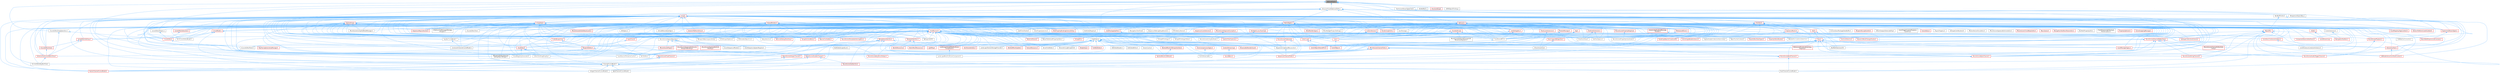 digraph "OptionalFwd.h"
{
 // INTERACTIVE_SVG=YES
 // LATEX_PDF_SIZE
  bgcolor="transparent";
  edge [fontname=Helvetica,fontsize=10,labelfontname=Helvetica,labelfontsize=10];
  node [fontname=Helvetica,fontsize=10,shape=box,height=0.2,width=0.4];
  Node1 [id="Node000001",label="OptionalFwd.h",height=0.2,width=0.4,color="gray40", fillcolor="grey60", style="filled", fontcolor="black",tooltip=" "];
  Node1 -> Node2 [id="edge1_Node000001_Node000002",dir="back",color="steelblue1",style="solid",tooltip=" "];
  Node2 [id="Node000002",label="BulkData.h",height=0.2,width=0.4,color="grey40", fillcolor="white", style="filled",URL="$d4/d8e/BulkData_8h.html",tooltip=" "];
  Node2 -> Node3 [id="edge2_Node000002_Node000003",dir="back",color="steelblue1",style="solid",tooltip=" "];
  Node3 [id="Node000003",label="AnimCompressionTypes.h",height=0.2,width=0.4,color="red", fillcolor="#FFF0F0", style="filled",URL="$d1/d3b/AnimCompressionTypes_8h.html",tooltip=" "];
  Node3 -> Node12 [id="edge3_Node000003_Node000012",dir="back",color="steelblue1",style="solid",tooltip=" "];
  Node12 [id="Node000012",label="AnimStreamable.h",height=0.2,width=0.4,color="grey40", fillcolor="white", style="filled",URL="$d1/d46/AnimStreamable_8h.html",tooltip=" "];
  Node2 -> Node12 [id="edge4_Node000002_Node000012",dir="back",color="steelblue1",style="solid",tooltip=" "];
  Node2 -> Node37 [id="edge5_Node000002_Node000037",dir="back",color="steelblue1",style="solid",tooltip=" "];
  Node37 [id="Node000037",label="BodySetup.h",height=0.2,width=0.4,color="red", fillcolor="#FFF0F0", style="filled",URL="$d8/d7b/BodySetup_8h.html",tooltip=" "];
  Node2 -> Node114 [id="edge6_Node000002_Node000114",dir="back",color="steelblue1",style="solid",tooltip=" "];
  Node114 [id="Node000114",label="BulkDataReader.h",height=0.2,width=0.4,color="grey40", fillcolor="white", style="filled",URL="$d4/d9b/BulkDataReader_8h.html",tooltip=" "];
  Node2 -> Node115 [id="edge7_Node000002_Node000115",dir="back",color="steelblue1",style="solid",tooltip=" "];
  Node115 [id="Node000115",label="BulkDataScopedLock.h",height=0.2,width=0.4,color="grey40", fillcolor="white", style="filled",URL="$da/d4e/BulkDataScopedLock_8h.html",tooltip=" "];
  Node2 -> Node116 [id="edge8_Node000002_Node000116",dir="back",color="steelblue1",style="solid",tooltip=" "];
  Node116 [id="Node000116",label="BulkDataWriter.h",height=0.2,width=0.4,color="grey40", fillcolor="white", style="filled",URL="$dc/dcb/BulkDataWriter_8h.html",tooltip=" "];
  Node2 -> Node117 [id="edge9_Node000002_Node000117",dir="back",color="steelblue1",style="solid",tooltip=" "];
  Node117 [id="Node000117",label="ContentStreaming.h",height=0.2,width=0.4,color="red", fillcolor="#FFF0F0", style="filled",URL="$dd/d05/ContentStreaming_8h.html",tooltip=" "];
  Node117 -> Node128 [id="edge10_Node000117_Node000128",dir="back",color="steelblue1",style="solid",tooltip=" "];
  Node128 [id="Node000128",label="SoundWave.h",height=0.2,width=0.4,color="red", fillcolor="#FFF0F0", style="filled",URL="$d3/d6d/SoundWave_8h.html",tooltip=" "];
  Node2 -> Node165 [id="edge11_Node000002_Node000165",dir="back",color="steelblue1",style="solid",tooltip=" "];
  Node165 [id="Node000165",label="CoreUObject.h",height=0.2,width=0.4,color="red", fillcolor="#FFF0F0", style="filled",URL="$d0/ded/CoreUObject_8h.html",tooltip=" "];
  Node2 -> Node171 [id="edge12_Node000002_Node000171",dir="back",color="steelblue1",style="solid",tooltip=" "];
  Node171 [id="Node000171",label="CoreUObjectSharedPCH.h",height=0.2,width=0.4,color="red", fillcolor="#FFF0F0", style="filled",URL="$de/d2f/CoreUObjectSharedPCH_8h.html",tooltip=" "];
  Node2 -> Node173 [id="edge13_Node000002_Node000173",dir="back",color="steelblue1",style="solid",tooltip=" "];
  Node173 [id="Node000173",label="FontBulkData.h",height=0.2,width=0.4,color="red", fillcolor="#FFF0F0", style="filled",URL="$dc/dfb/FontBulkData_8h.html",tooltip=" "];
  Node2 -> Node174 [id="edge14_Node000002_Node000174",dir="back",color="steelblue1",style="solid",tooltip=" "];
  Node174 [id="Node000174",label="GroomCache.h",height=0.2,width=0.4,color="grey40", fillcolor="white", style="filled",URL="$d7/d6e/GroomCache_8h.html",tooltip=" "];
  Node2 -> Node175 [id="edge15_Node000002_Node000175",dir="back",color="steelblue1",style="solid",tooltip=" "];
  Node175 [id="Node000175",label="HairStrandsDatas.h",height=0.2,width=0.4,color="red", fillcolor="#FFF0F0", style="filled",URL="$d6/daf/HairStrandsDatas_8h.html",tooltip=" "];
  Node2 -> Node192 [id="edge16_Node000002_Node000192",dir="back",color="steelblue1",style="solid",tooltip=" "];
  Node192 [id="Node000192",label="LandscapeHeightfieldCollision\lComponent.h",height=0.2,width=0.4,color="red", fillcolor="#FFF0F0", style="filled",URL="$d2/d06/LandscapeHeightfieldCollisionComponent_8h.html",tooltip=" "];
  Node192 -> Node194 [id="edge17_Node000192_Node000194",dir="back",color="steelblue1",style="solid",tooltip=" "];
  Node194 [id="Node000194",label="LandscapeMeshCollisionComponent.h",height=0.2,width=0.4,color="grey40", fillcolor="white", style="filled",URL="$d0/dab/LandscapeMeshCollisionComponent_8h.html",tooltip=" "];
  Node2 -> Node194 [id="edge18_Node000002_Node000194",dir="back",color="steelblue1",style="solid",tooltip=" "];
  Node2 -> Node204 [id="edge19_Node000002_Node000204",dir="back",color="steelblue1",style="solid",tooltip=" "];
  Node204 [id="Node000204",label="LandscapeTextureStorageProvider.h",height=0.2,width=0.4,color="grey40", fillcolor="white", style="filled",URL="$d6/d2b/LandscapeTextureStorageProvider_8h.html",tooltip=" "];
  Node2 -> Node205 [id="edge20_Node000002_Node000205",dir="back",color="steelblue1",style="solid",tooltip=" "];
  Node205 [id="Node000205",label="LightMap.h",height=0.2,width=0.4,color="red", fillcolor="#FFF0F0", style="filled",URL="$d1/d76/LightMap_8h.html",tooltip=" "];
  Node2 -> Node211 [id="edge21_Node000002_Node000211",dir="back",color="steelblue1",style="solid",tooltip=" "];
  Node211 [id="Node000211",label="NaniteResources.h",height=0.2,width=0.4,color="red", fillcolor="#FFF0F0", style="filled",URL="$d7/d8b/NaniteResources_8h.html",tooltip=" "];
  Node2 -> Node219 [id="edge22_Node000002_Node000219",dir="back",color="steelblue1",style="solid",tooltip=" "];
  Node219 [id="Node000219",label="RayTracingGeometryManager.h",height=0.2,width=0.4,color="red", fillcolor="#FFF0F0", style="filled",URL="$d0/df3/RayTracingGeometryManager_8h.html",tooltip=" "];
  Node2 -> Node220 [id="edge23_Node000002_Node000220",dir="back",color="steelblue1",style="solid",tooltip=" "];
  Node220 [id="Node000220",label="SkeletalMeshLODImporterData.h",height=0.2,width=0.4,color="red", fillcolor="#FFF0F0", style="filled",URL="$de/dc6/SkeletalMeshLODImporterData_8h.html",tooltip=" "];
  Node220 -> Node222 [id="edge24_Node000220_Node000222",dir="back",color="steelblue1",style="solid",tooltip=" "];
  Node222 [id="Node000222",label="SkeletalMeshLODModel.h",height=0.2,width=0.4,color="red", fillcolor="#FFF0F0", style="filled",URL="$d2/d34/SkeletalMeshLODModel_8h.html",tooltip=" "];
  Node2 -> Node222 [id="edge25_Node000002_Node000222",dir="back",color="steelblue1",style="solid",tooltip=" "];
  Node2 -> Node224 [id="edge26_Node000002_Node000224",dir="back",color="steelblue1",style="solid",tooltip=" "];
  Node224 [id="Node000224",label="SkeletalMeshUpdate.h",height=0.2,width=0.4,color="red", fillcolor="#FFF0F0", style="filled",URL="$df/d79/SkeletalMeshUpdate_8h.html",tooltip=" "];
  Node2 -> Node128 [id="edge27_Node000002_Node000128",dir="back",color="steelblue1",style="solid",tooltip=" "];
  Node2 -> Node225 [id="edge28_Node000002_Node000225",dir="back",color="steelblue1",style="solid",tooltip=" "];
  Node225 [id="Node000225",label="StaticMeshResources.h",height=0.2,width=0.4,color="red", fillcolor="#FFF0F0", style="filled",URL="$d0/db7/StaticMeshResources_8h.html",tooltip=" "];
  Node2 -> Node243 [id="edge29_Node000002_Node000243",dir="back",color="steelblue1",style="solid",tooltip=" "];
  Node243 [id="Node000243",label="StreamableRenderAsset.h",height=0.2,width=0.4,color="red", fillcolor="#FFF0F0", style="filled",URL="$d3/dbd/StreamableRenderAsset_8h.html",tooltip=" "];
  Node2 -> Node596 [id="edge30_Node000002_Node000596",dir="back",color="steelblue1",style="solid",tooltip=" "];
  Node596 [id="Node000596",label="TextureResource.h",height=0.2,width=0.4,color="red", fillcolor="#FFF0F0", style="filled",URL="$dd/df3/TextureResource_8h.html",tooltip=" "];
  Node2 -> Node601 [id="edge31_Node000002_Node000601",dir="back",color="steelblue1",style="solid",tooltip=" "];
  Node601 [id="Node000601",label="VectorFieldStatic.h",height=0.2,width=0.4,color="grey40", fillcolor="white", style="filled",URL="$d7/d68/VectorFieldStatic_8h.html",tooltip=" "];
  Node2 -> Node602 [id="edge32_Node000002_Node000602",dir="back",color="steelblue1",style="solid",tooltip=" "];
  Node602 [id="Node000602",label="VolumetricLightmapGrid.h",height=0.2,width=0.4,color="grey40", fillcolor="white", style="filled",URL="$d9/d86/VolumetricLightmapGrid_8h.html",tooltip=" "];
  Node1 -> Node603 [id="edge33_Node000001_Node000603",dir="back",color="steelblue1",style="solid",tooltip=" "];
  Node603 [id="Node000603",label="ChannelCurveModel.h",height=0.2,width=0.4,color="grey40", fillcolor="white", style="filled",URL="$de/dfa/ChannelCurveModel_8h.html",tooltip=" "];
  Node603 -> Node604 [id="edge34_Node000603_Node000604",dir="back",color="steelblue1",style="solid",tooltip=" "];
  Node604 [id="Node000604",label="BezierChannelCurveModel.h",height=0.2,width=0.4,color="red", fillcolor="#FFF0F0", style="filled",URL="$d3/d63/BezierChannelCurveModel_8h.html",tooltip=" "];
  Node603 -> Node608 [id="edge35_Node000603_Node000608",dir="back",color="steelblue1",style="solid",tooltip=" "];
  Node608 [id="Node000608",label="BoolChannelCurveModel.h",height=0.2,width=0.4,color="grey40", fillcolor="white", style="filled",URL="$d0/d51/BoolChannelCurveModel_8h.html",tooltip=" "];
  Node603 -> Node609 [id="edge36_Node000603_Node000609",dir="back",color="steelblue1",style="solid",tooltip=" "];
  Node609 [id="Node000609",label="ByteChannelCurveModel.h",height=0.2,width=0.4,color="grey40", fillcolor="white", style="filled",URL="$d8/d3d/ByteChannelCurveModel_8h.html",tooltip=" "];
  Node603 -> Node610 [id="edge37_Node000603_Node000610",dir="back",color="steelblue1",style="solid",tooltip=" "];
  Node610 [id="Node000610",label="IntegerChannelCurveModel.h",height=0.2,width=0.4,color="grey40", fillcolor="white", style="filled",URL="$df/d26/IntegerChannelCurveModel_8h.html",tooltip=" "];
  Node1 -> Node611 [id="edge38_Node000001_Node000611",dir="back",color="steelblue1",style="solid",tooltip=" "];
  Node611 [id="Node000611",label="ExpressionParserTypesFwd.h",height=0.2,width=0.4,color="grey40", fillcolor="white", style="filled",URL="$d0/d9a/ExpressionParserTypesFwd_8h.html",tooltip=" "];
  Node611 -> Node612 [id="edge39_Node000611_Node000612",dir="back",color="steelblue1",style="solid",tooltip=" "];
  Node612 [id="Node000612",label="ExpressionParserTypes.h",height=0.2,width=0.4,color="red", fillcolor="#FFF0F0", style="filled",URL="$da/d8d/ExpressionParserTypes_8h.html",tooltip=" "];
  Node612 -> Node613 [id="edge40_Node000612_Node000613",dir="back",color="steelblue1",style="solid",tooltip=" "];
  Node613 [id="Node000613",label="BasicMathExpressionEvaluator.h",height=0.2,width=0.4,color="red", fillcolor="#FFF0F0", style="filled",URL="$d3/d5e/BasicMathExpressionEvaluator_8h.html",tooltip=" "];
  Node611 -> Node693 [id="edge41_Node000611_Node000693",dir="back",color="steelblue1",style="solid",tooltip=" "];
  Node693 [id="Node000693",label="SSequencerSearchBox.h",height=0.2,width=0.4,color="grey40", fillcolor="white", style="filled",URL="$d2/df2/SSequencerSearchBox_8h.html",tooltip=" "];
  Node1 -> Node694 [id="edge42_Node000001_Node000694",dir="back",color="steelblue1",style="solid",tooltip=" "];
  Node694 [id="Node000694",label="GSLNotNull.h",height=0.2,width=0.4,color="grey40", fillcolor="white", style="filled",URL="$d6/dd6/GSLNotNull_8h.html",tooltip=" "];
  Node1 -> Node695 [id="edge43_Node000001_Node000695",dir="back",color="steelblue1",style="solid",tooltip=" "];
  Node695 [id="Node000695",label="ICurveEditorDragOperation.h",height=0.2,width=0.4,color="grey40", fillcolor="white", style="filled",URL="$d7/d15/ICurveEditorDragOperation_8h.html",tooltip=" "];
  Node695 -> Node696 [id="edge44_Node000695_Node000696",dir="back",color="steelblue1",style="solid",tooltip=" "];
  Node696 [id="Node000696",label="CurveEditor.h",height=0.2,width=0.4,color="red", fillcolor="#FFF0F0", style="filled",URL="$d1/d27/CurveEditor_8h.html",tooltip=" "];
  Node696 -> Node705 [id="edge45_Node000696_Node000705",dir="back",color="steelblue1",style="solid",tooltip=" "];
  Node705 [id="Node000705",label="SCurveEditorPanel.h",height=0.2,width=0.4,color="grey40", fillcolor="white", style="filled",URL="$db/d60/SCurveEditorPanel_8h.html",tooltip=" "];
  Node695 -> Node713 [id="edge46_Node000695_Node000713",dir="back",color="steelblue1",style="solid",tooltip=" "];
  Node713 [id="Node000713",label="SInteractiveCurveEditorView.h",height=0.2,width=0.4,color="red", fillcolor="#FFF0F0", style="filled",URL="$d2/dd9/SInteractiveCurveEditorView_8h.html",tooltip=" "];
  Node713 -> Node715 [id="edge47_Node000713_Node000715",dir="back",color="steelblue1",style="solid",tooltip=" "];
  Node715 [id="Node000715",label="SCurveEditorKeyBarView.h",height=0.2,width=0.4,color="grey40", fillcolor="white", style="filled",URL="$d8/d9c/SCurveEditorKeyBarView_8h.html",tooltip=" "];
  Node1 -> Node719 [id="edge48_Node000001_Node000719",dir="back",color="steelblue1",style="solid",tooltip=" "];
  Node719 [id="Node000719",label="IntrusiveUnsetOptionalState.h",height=0.2,width=0.4,color="grey40", fillcolor="white", style="filled",URL="$d2/d0a/IntrusiveUnsetOptionalState_8h.html",tooltip=" "];
  Node719 -> Node720 [id="edge49_Node000719_Node000720",dir="back",color="steelblue1",style="solid",tooltip=" "];
  Node720 [id="Node000720",label="Array.h",height=0.2,width=0.4,color="red", fillcolor="#FFF0F0", style="filled",URL="$df/dd0/Array_8h.html",tooltip=" "];
  Node720 -> Node722 [id="edge50_Node000720_Node000722",dir="back",color="steelblue1",style="solid",tooltip=" "];
  Node722 [id="Node000722",label="AIHelpers.h",height=0.2,width=0.4,color="grey40", fillcolor="white", style="filled",URL="$d1/d0d/AIHelpers_8h.html",tooltip=" "];
  Node720 -> Node777 [id="edge51_Node000720_Node000777",dir="back",color="steelblue1",style="solid",tooltip=" "];
  Node777 [id="Node000777",label="App.h",height=0.2,width=0.4,color="red", fillcolor="#FFF0F0", style="filled",URL="$de/d8b/App_8h.html",tooltip=" "];
  Node777 -> Node779 [id="edge52_Node000777_Node000779",dir="back",color="steelblue1",style="solid",tooltip=" "];
  Node779 [id="Node000779",label="Core.h",height=0.2,width=0.4,color="red", fillcolor="#FFF0F0", style="filled",URL="$d6/dd7/Core_8h.html",tooltip=" "];
  Node779 -> Node165 [id="edge53_Node000779_Node000165",dir="back",color="steelblue1",style="solid",tooltip=" "];
  Node777 -> Node780 [id="edge54_Node000777_Node000780",dir="back",color="steelblue1",style="solid",tooltip=" "];
  Node780 [id="Node000780",label="CoreSharedPCH.h",height=0.2,width=0.4,color="grey40", fillcolor="white", style="filled",URL="$d8/de5/CoreSharedPCH_8h.html",tooltip=" "];
  Node780 -> Node171 [id="edge55_Node000780_Node000171",dir="back",color="steelblue1",style="solid",tooltip=" "];
  Node777 -> Node243 [id="edge56_Node000777_Node000243",dir="back",color="steelblue1",style="solid",tooltip=" "];
  Node720 -> Node1204 [id="edge57_Node000720_Node001204",dir="back",color="steelblue1",style="solid",tooltip=" "];
  Node1204 [id="Node001204",label="ArrayView.h",height=0.2,width=0.4,color="red", fillcolor="#FFF0F0", style="filled",URL="$d7/df4/ArrayView_8h.html",tooltip=" "];
  Node1204 -> Node1208 [id="edge58_Node001204_Node001208",dir="back",color="steelblue1",style="solid",tooltip=" "];
  Node1208 [id="Node001208",label="AssetData.h",height=0.2,width=0.4,color="red", fillcolor="#FFF0F0", style="filled",URL="$d9/d19/AssetData_8h.html",tooltip=" "];
  Node1208 -> Node1228 [id="edge59_Node001208_Node001228",dir="back",color="steelblue1",style="solid",tooltip=" "];
  Node1228 [id="Node001228",label="AssetRegistryGenerator.h",height=0.2,width=0.4,color="grey40", fillcolor="white", style="filled",URL="$df/dd1/AssetRegistryGenerator_8h.html",tooltip=" "];
  Node1208 -> Node1230 [id="edge60_Node001208_Node001230",dir="back",color="steelblue1",style="solid",tooltip=" "];
  Node1230 [id="Node001230",label="AssetSourceFilenameCache.h",height=0.2,width=0.4,color="grey40", fillcolor="white", style="filled",URL="$dd/d16/AssetSourceFilenameCache_8h.html",tooltip=" "];
  Node1208 -> Node1245 [id="edge61_Node001208_Node001245",dir="back",color="steelblue1",style="solid",tooltip=" "];
  Node1245 [id="Node001245",label="CollectionDragDropOp.h",height=0.2,width=0.4,color="grey40", fillcolor="white", style="filled",URL="$d6/d23/CollectionDragDropOp_8h.html",tooltip=" "];
  Node1204 -> Node604 [id="edge62_Node001204_Node000604",dir="back",color="steelblue1",style="solid",tooltip=" "];
  Node1204 -> Node608 [id="edge63_Node001204_Node000608",dir="back",color="steelblue1",style="solid",tooltip=" "];
  Node1204 -> Node1731 [id="edge64_Node001204_Node001731",dir="back",color="steelblue1",style="solid",tooltip=" "];
  Node1731 [id="Node001731",label="BulkDataRegistry.h",height=0.2,width=0.4,color="grey40", fillcolor="white", style="filled",URL="$da/db4/BulkDataRegistry_8h.html",tooltip=" "];
  Node1204 -> Node115 [id="edge65_Node001204_Node000115",dir="back",color="steelblue1",style="solid",tooltip=" "];
  Node1204 -> Node609 [id="edge66_Node001204_Node000609",dir="back",color="steelblue1",style="solid",tooltip=" "];
  Node1204 -> Node603 [id="edge67_Node001204_Node000603",dir="back",color="steelblue1",style="solid",tooltip=" "];
  Node1204 -> Node3054 [id="edge68_Node001204_Node003054",dir="back",color="steelblue1",style="solid",tooltip=" "];
  Node3054 [id="Node003054",label="ConstraintChannelCurveModel.h",height=0.2,width=0.4,color="grey40", fillcolor="white", style="filled",URL="$d9/d5f/ConstraintChannelCurveModel_8h.html",tooltip=" "];
  Node1204 -> Node1735 [id="edge69_Node001204_Node001735",dir="back",color="steelblue1",style="solid",tooltip=" "];
  Node1735 [id="Node001735",label="CookOnTheFlyServer.h",height=0.2,width=0.4,color="red", fillcolor="#FFF0F0", style="filled",URL="$dc/dca/CookOnTheFlyServer_8h.html",tooltip=" "];
  Node1204 -> Node1734 [id="edge70_Node001204_Node001734",dir="back",color="steelblue1",style="solid",tooltip=" "];
  Node1734 [id="Node001734",label="CookPackageSplitter.h",height=0.2,width=0.4,color="red", fillcolor="#FFF0F0", style="filled",URL="$da/db3/CookPackageSplitter_8h.html",tooltip=" "];
  Node1734 -> Node1735 [id="edge71_Node001734_Node001735",dir="back",color="steelblue1",style="solid",tooltip=" "];
  Node1204 -> Node779 [id="edge72_Node001204_Node000779",dir="back",color="steelblue1",style="solid",tooltip=" "];
  Node1204 -> Node1776 [id="edge73_Node001204_Node001776",dir="back",color="steelblue1",style="solid",tooltip=" "];
  Node1776 [id="Node001776",label="CoreDelegates.h",height=0.2,width=0.4,color="red", fillcolor="#FFF0F0", style="filled",URL="$d9/dc2/CoreDelegates_8h.html",tooltip=" "];
  Node1776 -> Node779 [id="edge74_Node001776_Node000779",dir="back",color="steelblue1",style="solid",tooltip=" "];
  Node1776 -> Node780 [id="edge75_Node001776_Node000780",dir="back",color="steelblue1",style="solid",tooltip=" "];
  Node1204 -> Node780 [id="edge76_Node001204_Node000780",dir="back",color="steelblue1",style="solid",tooltip=" "];
  Node1204 -> Node696 [id="edge77_Node001204_Node000696",dir="back",color="steelblue1",style="solid",tooltip=" "];
  Node1204 -> Node4234 [id="edge78_Node001204_Node004234",dir="back",color="steelblue1",style="solid",tooltip=" "];
  Node4234 [id="Node004234",label="CurveEditorSelection.h",height=0.2,width=0.4,color="red", fillcolor="#FFF0F0", style="filled",URL="$d3/def/CurveEditorSelection_8h.html",tooltip=" "];
  Node4234 -> Node696 [id="edge79_Node004234_Node000696",dir="back",color="steelblue1",style="solid",tooltip=" "];
  Node1204 -> Node3055 [id="edge80_Node001204_Node003055",dir="back",color="steelblue1",style="solid",tooltip=" "];
  Node3055 [id="Node003055",label="CurveModel.h",height=0.2,width=0.4,color="red", fillcolor="#FFF0F0", style="filled",URL="$de/d1c/CurveModel_8h.html",tooltip=" "];
  Node3055 -> Node603 [id="edge81_Node003055_Node000603",dir="back",color="steelblue1",style="solid",tooltip=" "];
  Node3055 -> Node696 [id="edge82_Node003055_Node000696",dir="back",color="steelblue1",style="solid",tooltip=" "];
  Node3055 -> Node3057 [id="edge83_Node003055_Node003057",dir="back",color="steelblue1",style="solid",tooltip=" "];
  Node3057 [id="Node003057",label="KeyBarCurveModel.h",height=0.2,width=0.4,color="grey40", fillcolor="white", style="filled",URL="$d7/da1/KeyBarCurveModel_8h.html",tooltip=" "];
  Node3057 -> Node3054 [id="edge84_Node003057_Node003054",dir="back",color="steelblue1",style="solid",tooltip=" "];
  Node3055 -> Node3059 [id="edge85_Node003055_Node003059",dir="back",color="steelblue1",style="solid",tooltip=" "];
  Node3059 [id="Node003059",label="RichCurveEditorModel.h",height=0.2,width=0.4,color="grey40", fillcolor="white", style="filled",URL="$d9/d48/RichCurveEditorModel_8h.html",tooltip=" "];
  Node1204 -> Node4241 [id="edge86_Node001204_Node004241",dir="back",color="steelblue1",style="solid",tooltip=" "];
  Node4241 [id="Node004241",label="DynamicMesh3.h",height=0.2,width=0.4,color="red", fillcolor="#FFF0F0", style="filled",URL="$d5/d34/DynamicMesh3_8h.html",tooltip=" "];
  Node4241 -> Node4250 [id="edge87_Node004241_Node004250",dir="back",color="steelblue1",style="solid",tooltip=" "];
  Node4250 [id="Node004250",label="DynamicMeshChangeTracker.h",height=0.2,width=0.4,color="red", fillcolor="#FFF0F0", style="filled",URL="$dd/df0/DynamicMeshChangeTracker_8h.html",tooltip=" "];
  Node4241 -> Node2000 [id="edge88_Node004241_Node002000",dir="back",color="steelblue1",style="solid",tooltip=" "];
  Node2000 [id="Node002000",label="ModelingObjectsCreationAPI.h",height=0.2,width=0.4,color="red", fillcolor="#FFF0F0", style="filled",URL="$df/d4c/ModelingObjectsCreationAPI_8h.html",tooltip=" "];
  Node1204 -> Node4191 [id="edge89_Node001204_Node004191",dir="back",color="steelblue1",style="solid",tooltip=" "];
  Node4191 [id="Node004191",label="IMovieScenePlayer.h",height=0.2,width=0.4,color="red", fillcolor="#FFF0F0", style="filled",URL="$d3/d25/IMovieScenePlayer_8h.html",tooltip=" "];
  Node1204 -> Node4398 [id="edge90_Node001204_Node004398",dir="back",color="steelblue1",style="solid",tooltip=" "];
  Node4398 [id="Node004398",label="IPlatformFileManagedStorage\lWrapper.h",height=0.2,width=0.4,color="grey40", fillcolor="white", style="filled",URL="$db/d2e/IPlatformFileManagedStorageWrapper_8h.html",tooltip=" "];
  Node1204 -> Node610 [id="edge91_Node001204_Node000610",dir="back",color="steelblue1",style="solid",tooltip=" "];
  Node1204 -> Node3057 [id="edge92_Node001204_Node003057",dir="back",color="steelblue1",style="solid",tooltip=" "];
  Node1204 -> Node2274 [id="edge93_Node001204_Node002274",dir="back",color="steelblue1",style="solid",tooltip=" "];
  Node2274 [id="Node002274",label="MaterialInterface.h",height=0.2,width=0.4,color="red", fillcolor="#FFF0F0", style="filled",URL="$de/daa/MaterialInterface_8h.html",tooltip=" "];
  Node2274 -> Node211 [id="edge94_Node002274_Node000211",dir="back",color="steelblue1",style="solid",tooltip=" "];
  Node2274 -> Node225 [id="edge95_Node002274_Node000225",dir="back",color="steelblue1",style="solid",tooltip=" "];
  Node1204 -> Node2265 [id="edge96_Node001204_Node002265",dir="back",color="steelblue1",style="solid",tooltip=" "];
  Node2265 [id="Node002265",label="MaterialShared.h",height=0.2,width=0.4,color="red", fillcolor="#FFF0F0", style="filled",URL="$d7/d0b/MaterialShared_8h.html",tooltip=" "];
  Node1204 -> Node4047 [id="edge97_Node001204_Node004047",dir="back",color="steelblue1",style="solid",tooltip=" "];
  Node4047 [id="Node004047",label="MovieSceneAudioTriggerChannel.h",height=0.2,width=0.4,color="red", fillcolor="#FFF0F0", style="filled",URL="$db/d7a/MovieSceneAudioTriggerChannel_8h.html",tooltip=" "];
  Node1204 -> Node4048 [id="edge98_Node001204_Node004048",dir="back",color="steelblue1",style="solid",tooltip=" "];
  Node4048 [id="Node004048",label="MovieSceneBoolChannel.h",height=0.2,width=0.4,color="red", fillcolor="#FFF0F0", style="filled",URL="$d9/d66/MovieSceneBoolChannel_8h.html",tooltip=" "];
  Node4048 -> Node608 [id="edge99_Node004048_Node000608",dir="back",color="steelblue1",style="solid",tooltip=" "];
  Node4048 -> Node603 [id="edge100_Node004048_Node000603",dir="back",color="steelblue1",style="solid",tooltip=" "];
  Node1204 -> Node4053 [id="edge101_Node001204_Node004053",dir="back",color="steelblue1",style="solid",tooltip=" "];
  Node4053 [id="Node004053",label="MovieSceneByteChannel.h",height=0.2,width=0.4,color="red", fillcolor="#FFF0F0", style="filled",URL="$d2/dda/MovieSceneByteChannel_8h.html",tooltip=" "];
  Node4053 -> Node609 [id="edge102_Node004053_Node000609",dir="back",color="steelblue1",style="solid",tooltip=" "];
  Node1204 -> Node4061 [id="edge103_Node001204_Node004061",dir="back",color="steelblue1",style="solid",tooltip=" "];
  Node4061 [id="Node004061",label="MovieSceneChannelTraits.h",height=0.2,width=0.4,color="red", fillcolor="#FFF0F0", style="filled",URL="$df/dae/MovieSceneChannelTraits_8h.html",tooltip=" "];
  Node4061 -> Node4047 [id="edge104_Node004061_Node004047",dir="back",color="steelblue1",style="solid",tooltip=" "];
  Node4061 -> Node4048 [id="edge105_Node004061_Node004048",dir="back",color="steelblue1",style="solid",tooltip=" "];
  Node4061 -> Node4053 [id="edge106_Node004061_Node004053",dir="back",color="steelblue1",style="solid",tooltip=" "];
  Node4061 -> Node4064 [id="edge107_Node004061_Node004064",dir="back",color="steelblue1",style="solid",tooltip=" "];
  Node4064 [id="Node004064",label="MovieSceneDoubleChannel.h",height=0.2,width=0.4,color="red", fillcolor="#FFF0F0", style="filled",URL="$d3/d7d/MovieSceneDoubleChannel_8h.html",tooltip=" "];
  Node4064 -> Node604 [id="edge108_Node004064_Node000604",dir="back",color="steelblue1",style="solid",tooltip=" "];
  Node4064 -> Node603 [id="edge109_Node004064_Node000603",dir="back",color="steelblue1",style="solid",tooltip=" "];
  Node4064 -> Node3332 [id="edge110_Node004064_Node003332",dir="back",color="steelblue1",style="solid",tooltip=" "];
  Node3332 [id="Node003332",label="MovieSceneSubSection.h",height=0.2,width=0.4,color="red", fillcolor="#FFF0F0", style="filled",URL="$dd/d38/MovieSceneSubSection_8h.html",tooltip=" "];
  Node4061 -> Node4074 [id="edge111_Node004061_Node004074",dir="back",color="steelblue1",style="solid",tooltip=" "];
  Node4074 [id="Node004074",label="MovieSceneFloatChannel.h",height=0.2,width=0.4,color="red", fillcolor="#FFF0F0", style="filled",URL="$d9/d9e/MovieSceneFloatChannel_8h.html",tooltip=" "];
  Node4074 -> Node604 [id="edge112_Node004074_Node000604",dir="back",color="steelblue1",style="solid",tooltip=" "];
  Node4074 -> Node603 [id="edge113_Node004074_Node000603",dir="back",color="steelblue1",style="solid",tooltip=" "];
  Node4061 -> Node4083 [id="edge114_Node004061_Node004083",dir="back",color="steelblue1",style="solid",tooltip=" "];
  Node4083 [id="Node004083",label="MovieSceneIntegerChannel.h",height=0.2,width=0.4,color="red", fillcolor="#FFF0F0", style="filled",URL="$de/d6a/MovieSceneIntegerChannel_8h.html",tooltip=" "];
  Node4083 -> Node603 [id="edge115_Node004083_Node000603",dir="back",color="steelblue1",style="solid",tooltip=" "];
  Node4083 -> Node610 [id="edge116_Node004083_Node000610",dir="back",color="steelblue1",style="solid",tooltip=" "];
  Node4061 -> Node4085 [id="edge117_Node004061_Node004085",dir="back",color="steelblue1",style="solid",tooltip=" "];
  Node4085 [id="Node004085",label="MovieSceneKeyStructHelper.h",height=0.2,width=0.4,color="red", fillcolor="#FFF0F0", style="filled",URL="$dc/d5c/MovieSceneKeyStructHelper_8h.html",tooltip=" "];
  Node4061 -> Node4091 [id="edge118_Node004061_Node004091",dir="back",color="steelblue1",style="solid",tooltip=" "];
  Node4091 [id="Node004091",label="MovieSceneStringChannel.h",height=0.2,width=0.4,color="red", fillcolor="#FFF0F0", style="filled",URL="$d3/de2/MovieSceneStringChannel_8h.html",tooltip=" "];
  Node4061 -> Node655 [id="edge119_Node004061_Node000655",dir="back",color="steelblue1",style="solid",tooltip=" "];
  Node655 [id="Node000655",label="SequencerChannelTraits.h",height=0.2,width=0.4,color="red", fillcolor="#FFF0F0", style="filled",URL="$d6/db9/SequencerChannelTraits_8h.html",tooltip=" "];
  Node1204 -> Node4064 [id="edge120_Node001204_Node004064",dir="back",color="steelblue1",style="solid",tooltip=" "];
  Node1204 -> Node4074 [id="edge121_Node001204_Node004074",dir="back",color="steelblue1",style="solid",tooltip=" "];
  Node1204 -> Node4093 [id="edge122_Node001204_Node004093",dir="back",color="steelblue1",style="solid",tooltip=" "];
  Node4093 [id="Node004093",label="MovieSceneInitialValueCache.h",height=0.2,width=0.4,color="red", fillcolor="#FFF0F0", style="filled",URL="$d4/d7f/MovieSceneInitialValueCache_8h.html",tooltip=" "];
  Node1204 -> Node4083 [id="edge123_Node001204_Node004083",dir="back",color="steelblue1",style="solid",tooltip=" "];
  Node1204 -> Node4085 [id="edge124_Node001204_Node004085",dir="back",color="steelblue1",style="solid",tooltip=" "];
  Node1204 -> Node4142 [id="edge125_Node001204_Node004142",dir="back",color="steelblue1",style="solid",tooltip=" "];
  Node4142 [id="Node004142",label="MovieScenePropertyRegistry.h",height=0.2,width=0.4,color="red", fillcolor="#FFF0F0", style="filled",URL="$da/d00/MovieScenePropertyRegistry_8h.html",tooltip=" "];
  Node4142 -> Node3528 [id="edge126_Node004142_Node003528",dir="back",color="steelblue1",style="solid",tooltip=" "];
  Node3528 [id="Node003528",label="MovieScenePropertyInstantiator.h",height=0.2,width=0.4,color="grey40", fillcolor="white", style="filled",URL="$d2/ddc/MovieScenePropertyInstantiator_8h.html",tooltip=" "];
  Node1204 -> Node4707 [id="edge127_Node001204_Node004707",dir="back",color="steelblue1",style="solid",tooltip=" "];
  Node4707 [id="Node004707",label="MovieSceneSection.h",height=0.2,width=0.4,color="red", fillcolor="#FFF0F0", style="filled",URL="$db/d95/MovieSceneSection_8h.html",tooltip=" "];
  Node4707 -> Node604 [id="edge128_Node004707_Node000604",dir="back",color="steelblue1",style="solid",tooltip=" "];
  Node4707 -> Node608 [id="edge129_Node004707_Node000608",dir="back",color="steelblue1",style="solid",tooltip=" "];
  Node4707 -> Node603 [id="edge130_Node004707_Node000603",dir="back",color="steelblue1",style="solid",tooltip=" "];
  Node4707 -> Node610 [id="edge131_Node004707_Node000610",dir="back",color="steelblue1",style="solid",tooltip=" "];
  Node4707 -> Node4061 [id="edge132_Node004707_Node004061",dir="back",color="steelblue1",style="solid",tooltip=" "];
  Node4707 -> Node3332 [id="edge133_Node004707_Node003332",dir="back",color="steelblue1",style="solid",tooltip=" "];
  Node4707 -> Node655 [id="edge134_Node004707_Node000655",dir="back",color="steelblue1",style="solid",tooltip=" "];
  Node1204 -> Node4091 [id="edge135_Node001204_Node004091",dir="back",color="steelblue1",style="solid",tooltip=" "];
  Node1204 -> Node2339 [id="edge136_Node001204_Node002339",dir="back",color="steelblue1",style="solid",tooltip=" "];
  Node2339 [id="Node002339",label="RenderGraphUtils.h",height=0.2,width=0.4,color="red", fillcolor="#FFF0F0", style="filled",URL="$d6/d45/RenderGraphUtils_8h.html",tooltip=" "];
  Node1204 -> Node3059 [id="edge137_Node001204_Node003059",dir="back",color="steelblue1",style="solid",tooltip=" "];
  Node1204 -> Node705 [id="edge138_Node001204_Node000705",dir="back",color="steelblue1",style="solid",tooltip=" "];
  Node1204 -> Node655 [id="edge139_Node001204_Node000655",dir="back",color="steelblue1",style="solid",tooltip=" "];
  Node1204 -> Node8190 [id="edge140_Node001204_Node008190",dir="back",color="steelblue1",style="solid",tooltip=" "];
  Node8190 [id="Node008190",label="SequencerKeyCollection.h",height=0.2,width=0.4,color="red", fillcolor="#FFF0F0", style="filled",URL="$da/d54/SequencerKeyCollection_8h.html",tooltip=" "];
  Node720 -> Node1208 [id="edge141_Node000720_Node001208",dir="back",color="steelblue1",style="solid",tooltip=" "];
  Node720 -> Node4596 [id="edge142_Node000720_Node004596",dir="back",color="steelblue1",style="solid",tooltip=" "];
  Node4596 [id="Node004596",label="AssetManagerTypes.h",height=0.2,width=0.4,color="red", fillcolor="#FFF0F0", style="filled",URL="$d6/d98/AssetManagerTypes_8h.html",tooltip=" "];
  Node720 -> Node1228 [id="edge143_Node000720_Node001228",dir="back",color="steelblue1",style="solid",tooltip=" "];
  Node720 -> Node4384 [id="edge144_Node000720_Node004384",dir="back",color="steelblue1",style="solid",tooltip=" "];
  Node4384 [id="Node004384",label="AssetRegistryTagsContext.h",height=0.2,width=0.4,color="red", fillcolor="#FFF0F0", style="filled",URL="$d1/d74/AssetRegistryTagsContext_8h.html",tooltip=" "];
  Node720 -> Node1230 [id="edge145_Node000720_Node001230",dir="back",color="steelblue1",style="solid",tooltip=" "];
  Node720 -> Node604 [id="edge146_Node000720_Node000604",dir="back",color="steelblue1",style="solid",tooltip=" "];
  Node720 -> Node452 [id="edge147_Node000720_Node000452",dir="back",color="steelblue1",style="solid",tooltip=" "];
  Node452 [id="Node000452",label="BlueprintEditor.h",height=0.2,width=0.4,color="red", fillcolor="#FFF0F0", style="filled",URL="$df/d7d/BlueprintEditor_8h.html",tooltip=" "];
  Node452 -> Node459 [id="edge148_Node000452_Node000459",dir="back",color="steelblue1",style="solid",tooltip=" "];
  Node459 [id="Node000459",label="SBlueprintEditorSelected\lDebugObjectWidget.h",height=0.2,width=0.4,color="grey40", fillcolor="white", style="filled",URL="$de/d6c/SBlueprintEditorSelectedDebugObjectWidget_8h.html",tooltip=" "];
  Node452 -> Node461 [id="edge149_Node000452_Node000461",dir="back",color="steelblue1",style="solid",tooltip=" "];
  Node461 [id="Node000461",label="SSCSEditor.h",height=0.2,width=0.4,color="grey40", fillcolor="white", style="filled",URL="$d0/d2e/SSCSEditor_8h.html",tooltip=" "];
  Node720 -> Node2 [id="edge150_Node000720_Node000002",dir="back",color="steelblue1",style="solid",tooltip=" "];
  Node720 -> Node1731 [id="edge151_Node000720_Node001731",dir="back",color="steelblue1",style="solid",tooltip=" "];
  Node720 -> Node603 [id="edge152_Node000720_Node000603",dir="back",color="steelblue1",style="solid",tooltip=" "];
  Node720 -> Node4575 [id="edge153_Node000720_Node004575",dir="back",color="steelblue1",style="solid",tooltip=" "];
  Node4575 [id="Node004575",label="Class.h",height=0.2,width=0.4,color="red", fillcolor="#FFF0F0", style="filled",URL="$d4/d05/Class_8h.html",tooltip=" "];
  Node4575 -> Node1208 [id="edge154_Node004575_Node001208",dir="back",color="steelblue1",style="solid",tooltip=" "];
  Node4575 -> Node4596 [id="edge155_Node004575_Node004596",dir="back",color="steelblue1",style="solid",tooltip=" "];
  Node4575 -> Node165 [id="edge156_Node004575_Node000165",dir="back",color="steelblue1",style="solid",tooltip=" "];
  Node4575 -> Node171 [id="edge157_Node004575_Node000171",dir="back",color="steelblue1",style="solid",tooltip=" "];
  Node4575 -> Node2082 [id="edge158_Node004575_Node002082",dir="back",color="steelblue1",style="solid",tooltip=" "];
  Node2082 [id="Node002082",label="InteractiveTool.h",height=0.2,width=0.4,color="red", fillcolor="#FFF0F0", style="filled",URL="$d5/d55/InteractiveTool_8h.html",tooltip=" "];
  Node2082 -> Node382 [id="edge159_Node002082_Node000382",dir="back",color="steelblue1",style="solid",tooltip=" "];
  Node382 [id="Node000382",label="EdModeInteractiveToolsContext.h",height=0.2,width=0.4,color="red", fillcolor="#FFF0F0", style="filled",URL="$d7/da4/EdModeInteractiveToolsContext_8h.html",tooltip=" "];
  Node4575 -> Node5489 [id="edge160_Node004575_Node005489",dir="back",color="steelblue1",style="solid",tooltip=" "];
  Node5489 [id="Node005489",label="LevelSequenceSpawnRegister.h",height=0.2,width=0.4,color="grey40", fillcolor="white", style="filled",URL="$de/d94/LevelSequenceSpawnRegister_8h.html",tooltip=" "];
  Node4575 -> Node1675 [id="edge161_Node004575_Node001675",dir="back",color="steelblue1",style="solid",tooltip=" "];
  Node1675 [id="Node001675",label="MetasoundFrontendDataType\lRegistry.h",height=0.2,width=0.4,color="red", fillcolor="#FFF0F0", style="filled",URL="$d3/d48/MetasoundFrontendDataTypeRegistry_8h.html",tooltip=" "];
  Node4575 -> Node4048 [id="edge162_Node004575_Node004048",dir="back",color="steelblue1",style="solid",tooltip=" "];
  Node4575 -> Node4053 [id="edge163_Node004575_Node004053",dir="back",color="steelblue1",style="solid",tooltip=" "];
  Node4575 -> Node4064 [id="edge164_Node004575_Node004064",dir="back",color="steelblue1",style="solid",tooltip=" "];
  Node4575 -> Node4074 [id="edge165_Node004575_Node004074",dir="back",color="steelblue1",style="solid",tooltip=" "];
  Node4575 -> Node4083 [id="edge166_Node004575_Node004083",dir="back",color="steelblue1",style="solid",tooltip=" "];
  Node4575 -> Node4091 [id="edge167_Node004575_Node004091",dir="back",color="steelblue1",style="solid",tooltip=" "];
  Node4575 -> Node5538 [id="edge168_Node004575_Node005538",dir="back",color="steelblue1",style="solid",tooltip=" "];
  Node5538 [id="Node005538",label="NonNullSubclassOf.h",height=0.2,width=0.4,color="grey40", fillcolor="white", style="filled",URL="$d1/d47/NonNullSubclassOf_8h.html",tooltip=" "];
  Node720 -> Node1245 [id="edge169_Node000720_Node001245",dir="back",color="steelblue1",style="solid",tooltip=" "];
  Node720 -> Node4042 [id="edge170_Node000720_Node004042",dir="back",color="steelblue1",style="solid",tooltip=" "];
  Node4042 [id="Node004042",label="ColorPropertySection.h",height=0.2,width=0.4,color="grey40", fillcolor="white", style="filled",URL="$d9/d2f/ColorPropertySection_8h.html",tooltip=" "];
  Node720 -> Node3054 [id="edge171_Node000720_Node003054",dir="back",color="steelblue1",style="solid",tooltip=" "];
  Node720 -> Node1734 [id="edge172_Node000720_Node001734",dir="back",color="steelblue1",style="solid",tooltip=" "];
  Node720 -> Node779 [id="edge173_Node000720_Node000779",dir="back",color="steelblue1",style="solid",tooltip=" "];
  Node720 -> Node1776 [id="edge174_Node000720_Node001776",dir="back",color="steelblue1",style="solid",tooltip=" "];
  Node720 -> Node6535 [id="edge175_Node000720_Node006535",dir="back",color="steelblue1",style="solid",tooltip=" "];
  Node6535 [id="Node006535",label="CoreMinimal.h",height=0.2,width=0.4,color="red", fillcolor="#FFF0F0", style="filled",URL="$d7/d67/CoreMinimal_8h.html",tooltip=" "];
  Node6535 -> Node3173 [id="edge176_Node006535_Node003173",dir="back",color="steelblue1",style="solid",tooltip=" "];
  Node3173 [id="Node003173",label="ActorDescContainerInstance.h",height=0.2,width=0.4,color="red", fillcolor="#FFF0F0", style="filled",URL="$d0/dd1/ActorDescContainerInstance_8h.html",tooltip=" "];
  Node3173 -> Node3174 [id="edge177_Node003173_Node003174",dir="back",color="steelblue1",style="solid",tooltip=" "];
  Node3174 [id="Node003174",label="LevelInstanceContainerInstance.h",height=0.2,width=0.4,color="grey40", fillcolor="white", style="filled",URL="$d9/d35/LevelInstanceContainerInstance_8h.html",tooltip=" "];
  Node6535 -> Node3 [id="edge178_Node006535_Node000003",dir="back",color="steelblue1",style="solid",tooltip=" "];
  Node6535 -> Node1743 [id="edge179_Node006535_Node001743",dir="back",color="steelblue1",style="solid",tooltip=" "];
  Node1743 [id="Node001743",label="AnimSingleNodeInstance.h",height=0.2,width=0.4,color="red", fillcolor="#FFF0F0", style="filled",URL="$d1/df1/AnimSingleNodeInstance_8h.html",tooltip=" "];
  Node6535 -> Node12 [id="edge180_Node006535_Node000012",dir="back",color="steelblue1",style="solid",tooltip=" "];
  Node6535 -> Node1230 [id="edge181_Node006535_Node001230",dir="back",color="steelblue1",style="solid",tooltip=" "];
  Node6535 -> Node5390 [id="edge182_Node006535_Node005390",dir="back",color="steelblue1",style="solid",tooltip=" "];
  Node5390 [id="Node005390",label="BasicLayoutWidgetSlot.h",height=0.2,width=0.4,color="red", fillcolor="#FFF0F0", style="filled",URL="$d4/d34/BasicLayoutWidgetSlot_8h.html",tooltip=" "];
  Node5390 -> Node5019 [id="edge183_Node005390_Node005019",dir="back",color="steelblue1",style="solid",tooltip=" "];
  Node5019 [id="Node005019",label="STrackAreaView.h",height=0.2,width=0.4,color="grey40", fillcolor="white", style="filled",URL="$de/d32/STrackAreaView_8h.html",tooltip=" "];
  Node6535 -> Node452 [id="edge184_Node006535_Node000452",dir="back",color="steelblue1",style="solid",tooltip=" "];
  Node6535 -> Node37 [id="edge185_Node006535_Node000037",dir="back",color="steelblue1",style="solid",tooltip=" "];
  Node6535 -> Node2 [id="edge186_Node006535_Node000002",dir="back",color="steelblue1",style="solid",tooltip=" "];
  Node6535 -> Node1245 [id="edge187_Node006535_Node001245",dir="back",color="steelblue1",style="solid",tooltip=" "];
  Node6535 -> Node6702 [id="edge188_Node006535_Node006702",dir="back",color="steelblue1",style="solid",tooltip=" "];
  Node6702 [id="Node006702",label="ComponentSourceInterfaces.h",height=0.2,width=0.4,color="red", fillcolor="#FFF0F0", style="filled",URL="$d0/d45/ComponentSourceInterfaces_8h.html",tooltip=" "];
  Node6535 -> Node117 [id="edge189_Node006535_Node000117",dir="back",color="steelblue1",style="solid",tooltip=" "];
  Node6535 -> Node779 [id="edge190_Node006535_Node000779",dir="back",color="steelblue1",style="solid",tooltip=" "];
  Node6535 -> Node780 [id="edge191_Node006535_Node000780",dir="back",color="steelblue1",style="solid",tooltip=" "];
  Node6535 -> Node4752 [id="edge192_Node006535_Node004752",dir="back",color="steelblue1",style="solid",tooltip=" "];
  Node4752 [id="Node004752",label="CurveEditorSettings.h",height=0.2,width=0.4,color="red", fillcolor="#FFF0F0", style="filled",URL="$d2/d54/CurveEditorSettings_8h.html",tooltip=" "];
  Node4752 -> Node4755 [id="edge193_Node004752_Node004755",dir="back",color="steelblue1",style="solid",tooltip=" "];
  Node4755 [id="Node004755",label="SCurveEditorView.h",height=0.2,width=0.4,color="red", fillcolor="#FFF0F0", style="filled",URL="$dd/d32/SCurveEditorView_8h.html",tooltip=" "];
  Node4755 -> Node713 [id="edge194_Node004755_Node000713",dir="back",color="steelblue1",style="solid",tooltip=" "];
  Node4752 -> Node713 [id="edge195_Node004752_Node000713",dir="back",color="steelblue1",style="solid",tooltip=" "];
  Node6535 -> Node6834 [id="edge196_Node006535_Node006834",dir="back",color="steelblue1",style="solid",tooltip=" "];
  Node6834 [id="Node006834",label="EngineAnalyticsSessionSummary.h",height=0.2,width=0.4,color="grey40", fillcolor="white", style="filled",URL="$dc/d7b/EngineAnalyticsSessionSummary_8h.html",tooltip=" "];
  Node6535 -> Node1518 [id="edge197_Node006535_Node001518",dir="back",color="steelblue1",style="solid",tooltip=" "];
  Node1518 [id="Node001518",label="FindInBlueprints.h",height=0.2,width=0.4,color="red", fillcolor="#FFF0F0", style="filled",URL="$d0/d27/FindInBlueprints_8h.html",tooltip=" "];
  Node1518 -> Node452 [id="edge198_Node001518_Node000452",dir="back",color="steelblue1",style="solid",tooltip=" "];
  Node6535 -> Node173 [id="edge199_Node006535_Node000173",dir="back",color="steelblue1",style="solid",tooltip=" "];
  Node6535 -> Node175 [id="edge200_Node006535_Node000175",dir="back",color="steelblue1",style="solid",tooltip=" "];
  Node6535 -> Node5509 [id="edge201_Node006535_Node005509",dir="back",color="steelblue1",style="solid",tooltip=" "];
  Node5509 [id="Node005509",label="ILevelSequenceModule.h",height=0.2,width=0.4,color="grey40", fillcolor="white", style="filled",URL="$dc/d7f/ILevelSequenceModule_8h.html",tooltip=" "];
  Node6535 -> Node4191 [id="edge202_Node006535_Node004191",dir="back",color="steelblue1",style="solid",tooltip=" "];
  Node6535 -> Node5427 [id="edge203_Node006535_Node005427",dir="back",color="steelblue1",style="solid",tooltip=" "];
  Node5427 [id="Node005427",label="InputChord.h",height=0.2,width=0.4,color="red", fillcolor="#FFF0F0", style="filled",URL="$da/dfe/InputChord_8h.html",tooltip=" "];
  Node5427 -> Node452 [id="edge204_Node005427_Node000452",dir="back",color="steelblue1",style="solid",tooltip=" "];
  Node6535 -> Node2082 [id="edge205_Node006535_Node002082",dir="back",color="steelblue1",style="solid",tooltip=" "];
  Node6535 -> Node192 [id="edge206_Node006535_Node000192",dir="back",color="steelblue1",style="solid",tooltip=" "];
  Node6535 -> Node194 [id="edge207_Node006535_Node000194",dir="back",color="steelblue1",style="solid",tooltip=" "];
  Node6535 -> Node204 [id="edge208_Node006535_Node000204",dir="back",color="steelblue1",style="solid",tooltip=" "];
  Node6535 -> Node5489 [id="edge209_Node006535_Node005489",dir="back",color="steelblue1",style="solid",tooltip=" "];
  Node6535 -> Node205 [id="edge210_Node006535_Node000205",dir="back",color="steelblue1",style="solid",tooltip=" "];
  Node6535 -> Node2205 [id="edge211_Node006535_Node002205",dir="back",color="steelblue1",style="solid",tooltip=" "];
  Node2205 [id="Node002205",label="LinkerLoad.h",height=0.2,width=0.4,color="red", fillcolor="#FFF0F0", style="filled",URL="$d7/def/LinkerLoad_8h.html",tooltip=" "];
  Node2205 -> Node165 [id="edge212_Node002205_Node000165",dir="back",color="steelblue1",style="solid",tooltip=" "];
  Node2205 -> Node171 [id="edge213_Node002205_Node000171",dir="back",color="steelblue1",style="solid",tooltip=" "];
  Node6535 -> Node2274 [id="edge214_Node006535_Node002274",dir="back",color="steelblue1",style="solid",tooltip=" "];
  Node6535 -> Node2265 [id="edge215_Node006535_Node002265",dir="back",color="steelblue1",style="solid",tooltip=" "];
  Node6535 -> Node2000 [id="edge216_Node006535_Node002000",dir="back",color="steelblue1",style="solid",tooltip=" "];
  Node6535 -> Node4177 [id="edge217_Node006535_Node004177",dir="back",color="steelblue1",style="solid",tooltip=" "];
  Node4177 [id="Node004177",label="MovieSceneClipboard.h",height=0.2,width=0.4,color="red", fillcolor="#FFF0F0", style="filled",URL="$d4/dc7/MovieSceneClipboard_8h.html",tooltip=" "];
  Node4177 -> Node655 [id="edge218_Node004177_Node000655",dir="back",color="steelblue1",style="solid",tooltip=" "];
  Node4177 -> Node4178 [id="edge219_Node004177_Node004178",dir="back",color="steelblue1",style="solid",tooltip=" "];
  Node4178 [id="Node004178",label="SequencerClipboardReconciler.h",height=0.2,width=0.4,color="grey40", fillcolor="white", style="filled",URL="$d4/d9b/SequencerClipboardReconciler_8h.html",tooltip=" "];
  Node4178 -> Node655 [id="edge220_Node004178_Node000655",dir="back",color="steelblue1",style="solid",tooltip=" "];
  Node6535 -> Node5496 [id="edge221_Node006535_Node005496",dir="back",color="steelblue1",style="solid",tooltip=" "];
  Node5496 [id="Node005496",label="MovieSceneCompilerRules.h",height=0.2,width=0.4,color="grey40", fillcolor="white", style="filled",URL="$d0/d54/MovieSceneCompilerRules_8h.html",tooltip=" "];
  Node6535 -> Node7310 [id="edge222_Node006535_Node007310",dir="back",color="steelblue1",style="solid",tooltip=" "];
  Node7310 [id="Node007310",label="MovieScenePlayback.h",height=0.2,width=0.4,color="red", fillcolor="#FFF0F0", style="filled",URL="$dc/d44/MovieScenePlayback_8h.html",tooltip=" "];
  Node7310 -> Node4047 [id="edge223_Node007310_Node004047",dir="back",color="steelblue1",style="solid",tooltip=" "];
  Node6535 -> Node4707 [id="edge224_Node006535_Node004707",dir="back",color="steelblue1",style="solid",tooltip=" "];
  Node6535 -> Node5508 [id="edge225_Node006535_Node005508",dir="back",color="steelblue1",style="solid",tooltip=" "];
  Node5508 [id="Node005508",label="MovieSceneSpawnRegister.h",height=0.2,width=0.4,color="grey40", fillcolor="white", style="filled",URL="$d4/da4/MovieSceneSpawnRegister_8h.html",tooltip=" "];
  Node5508 -> Node5509 [id="edge226_Node005508_Node005509",dir="back",color="steelblue1",style="solid",tooltip=" "];
  Node5508 -> Node4191 [id="edge227_Node005508_Node004191",dir="back",color="steelblue1",style="solid",tooltip=" "];
  Node5508 -> Node5489 [id="edge228_Node005508_Node005489",dir="back",color="steelblue1",style="solid",tooltip=" "];
  Node5508 -> Node3000 [id="edge229_Node005508_Node003000",dir="back",color="steelblue1",style="solid",tooltip=" "];
  Node3000 [id="Node003000",label="MovieSceneSpawnableActor\lBinding.h",height=0.2,width=0.4,color="red", fillcolor="#FFF0F0", style="filled",URL="$db/d74/MovieSceneSpawnableActorBinding_8h.html",tooltip=" "];
  Node5508 -> Node3002 [id="edge230_Node005508_Node003002",dir="back",color="steelblue1",style="solid",tooltip=" "];
  Node3002 [id="Node003002",label="MovieSceneSpawnableDirector\lBlueprintBinding.h",height=0.2,width=0.4,color="red", fillcolor="#FFF0F0", style="filled",URL="$db/d4a/MovieSceneSpawnableDirectorBlueprintBinding_8h.html",tooltip=" "];
  Node6535 -> Node3332 [id="edge231_Node006535_Node003332",dir="back",color="steelblue1",style="solid",tooltip=" "];
  Node6535 -> Node7307 [id="edge232_Node006535_Node007307",dir="back",color="steelblue1",style="solid",tooltip=" "];
  Node7307 [id="Node007307",label="MovieSceneTemplateInterrogation.h",height=0.2,width=0.4,color="red", fillcolor="#FFF0F0", style="filled",URL="$de/dd7/MovieSceneTemplateInterrogation_8h.html",tooltip=" "];
  Node6535 -> Node211 [id="edge233_Node006535_Node000211",dir="back",color="steelblue1",style="solid",tooltip=" "];
  Node6535 -> Node5538 [id="edge234_Node006535_Node005538",dir="back",color="steelblue1",style="solid",tooltip=" "];
  Node6535 -> Node6042 [id="edge235_Node006535_Node006042",dir="back",color="steelblue1",style="solid",tooltip=" "];
  Node6042 [id="Node006042",label="ObjectCacheContext.h",height=0.2,width=0.4,color="grey40", fillcolor="white", style="filled",URL="$d6/df2/ObjectCacheContext_8h.html",tooltip=" "];
  Node6535 -> Node3706 [id="edge236_Node006535_Node003706",dir="back",color="steelblue1",style="solid",tooltip=" "];
  Node3706 [id="Node003706",label="PlayInEditorDataTypes.h",height=0.2,width=0.4,color="red", fillcolor="#FFF0F0", style="filled",URL="$d4/d0c/PlayInEditorDataTypes_8h.html",tooltip=" "];
  Node6535 -> Node1841 [id="edge237_Node006535_Node001841",dir="back",color="steelblue1",style="solid",tooltip=" "];
  Node1841 [id="Node001841",label="PropertyEditorModule.h",height=0.2,width=0.4,color="red", fillcolor="#FFF0F0", style="filled",URL="$d5/d90/PropertyEditorModule_8h.html",tooltip=" "];
  Node6535 -> Node1864 [id="edge238_Node006535_Node001864",dir="back",color="steelblue1",style="solid",tooltip=" "];
  Node1864 [id="Node001864",label="SBlueprintDiff.h",height=0.2,width=0.4,color="grey40", fillcolor="white", style="filled",URL="$de/d6d/SBlueprintDiff_8h.html",tooltip=" "];
  Node6535 -> Node1947 [id="edge239_Node006535_Node001947",dir="back",color="steelblue1",style="solid",tooltip=" "];
  Node1947 [id="Node001947",label="SBlueprintNamespaceEntry.h",height=0.2,width=0.4,color="grey40", fillcolor="white", style="filled",URL="$d4/d22/SBlueprintNamespaceEntry_8h.html",tooltip=" "];
  Node6535 -> Node1817 [id="edge240_Node006535_Node001817",dir="back",color="steelblue1",style="solid",tooltip=" "];
  Node1817 [id="Node001817",label="SCSVImportOptions.h",height=0.2,width=0.4,color="grey40", fillcolor="white", style="filled",URL="$d7/dfe/SCSVImportOptions_8h.html",tooltip=" "];
  Node6535 -> Node1934 [id="edge241_Node006535_Node001934",dir="back",color="steelblue1",style="solid",tooltip=" "];
  Node1934 [id="Node001934",label="SFilterableObjectList.h",height=0.2,width=0.4,color="grey40", fillcolor="white", style="filled",URL="$dc/de4/SFilterableObjectList_8h.html",tooltip=" "];
  Node6535 -> Node1949 [id="edge242_Node006535_Node001949",dir="back",color="steelblue1",style="solid",tooltip=" "];
  Node1949 [id="Node001949",label="SGraphActionMenu.h",height=0.2,width=0.4,color="red", fillcolor="#FFF0F0", style="filled",URL="$d0/d9a/SGraphActionMenu_8h.html",tooltip=" "];
  Node6535 -> Node1353 [id="edge243_Node006535_Node001353",dir="back",color="steelblue1",style="solid",tooltip=" "];
  Node1353 [id="Node001353",label="SGraphPin.h",height=0.2,width=0.4,color="red", fillcolor="#FFF0F0", style="filled",URL="$d1/dd1/SGraphPin_8h.html",tooltip=" "];
  Node6535 -> Node667 [id="edge244_Node006535_Node000667",dir="back",color="steelblue1",style="solid",tooltip=" "];
  Node667 [id="Node000667",label="SGraphPinInteger.h",height=0.2,width=0.4,color="grey40", fillcolor="white", style="filled",URL="$df/d54/SGraphPinInteger_8h.html",tooltip=" "];
  Node6535 -> Node441 [id="edge245_Node006535_Node000441",dir="back",color="steelblue1",style="solid",tooltip=" "];
  Node441 [id="Node000441",label="SGraphPinIntegerSlider.h",height=0.2,width=0.4,color="grey40", fillcolor="white", style="filled",URL="$da/d60/SGraphPinIntegerSlider_8h.html",tooltip=" "];
  Node6535 -> Node1951 [id="edge246_Node006535_Node001951",dir="back",color="steelblue1",style="solid",tooltip=" "];
  Node1951 [id="Node001951",label="SKeySelector.h",height=0.2,width=0.4,color="grey40", fillcolor="white", style="filled",URL="$de/d62/SKeySelector_8h.html",tooltip=" "];
  Node6535 -> Node1952 [id="edge247_Node006535_Node001952",dir="back",color="steelblue1",style="solid",tooltip=" "];
  Node1952 [id="Node001952",label="SKismetDebugTreeView.h",height=0.2,width=0.4,color="red", fillcolor="#FFF0F0", style="filled",URL="$dc/df5/SKismetDebugTreeView_8h.html",tooltip=" "];
  Node6535 -> Node4951 [id="edge248_Node006535_Node004951",dir="back",color="steelblue1",style="solid",tooltip=" "];
  Node4951 [id="Node004951",label="SMediaPermutationsSelector.h",height=0.2,width=0.4,color="grey40", fillcolor="white", style="filled",URL="$d2/d05/SMediaPermutationsSelector_8h.html",tooltip=" "];
  Node6535 -> Node1820 [id="edge249_Node006535_Node001820",dir="back",color="steelblue1",style="solid",tooltip=" "];
  Node1820 [id="Node001820",label="SNameComboBox.h",height=0.2,width=0.4,color="red", fillcolor="#FFF0F0", style="filled",URL="$d8/d4b/SNameComboBox_8h.html",tooltip=" "];
  Node6535 -> Node1867 [id="edge250_Node006535_Node001867",dir="back",color="steelblue1",style="solid",tooltip=" "];
  Node1867 [id="Node001867",label="SResetToDefaultPropertyEditor.h",height=0.2,width=0.4,color="grey40", fillcolor="white", style="filled",URL="$d5/d3b/SResetToDefaultPropertyEditor_8h.html",tooltip=" "];
  Node6535 -> Node461 [id="edge251_Node006535_Node000461",dir="back",color="steelblue1",style="solid",tooltip=" "];
  Node6535 -> Node4178 [id="edge252_Node006535_Node004178",dir="back",color="steelblue1",style="solid",tooltip=" "];
  Node6535 -> Node224 [id="edge253_Node006535_Node000224",dir="back",color="steelblue1",style="solid",tooltip=" "];
  Node6535 -> Node128 [id="edge254_Node006535_Node000128",dir="back",color="steelblue1",style="solid",tooltip=" "];
  Node6535 -> Node225 [id="edge255_Node006535_Node000225",dir="back",color="steelblue1",style="solid",tooltip=" "];
  Node6535 -> Node243 [id="edge256_Node006535_Node000243",dir="back",color="steelblue1",style="solid",tooltip=" "];
  Node6535 -> Node596 [id="edge257_Node006535_Node000596",dir="back",color="steelblue1",style="solid",tooltip=" "];
  Node6535 -> Node601 [id="edge258_Node006535_Node000601",dir="back",color="steelblue1",style="solid",tooltip=" "];
  Node6535 -> Node602 [id="edge259_Node006535_Node000602",dir="back",color="steelblue1",style="solid",tooltip=" "];
  Node720 -> Node780 [id="edge260_Node000720_Node000780",dir="back",color="steelblue1",style="solid",tooltip=" "];
  Node720 -> Node696 [id="edge261_Node000720_Node000696",dir="back",color="steelblue1",style="solid",tooltip=" "];
  Node720 -> Node7963 [id="edge262_Node000720_Node007963",dir="back",color="steelblue1",style="solid",tooltip=" "];
  Node7963 [id="Node007963",label="CurveEditorHelpers.h",height=0.2,width=0.4,color="grey40", fillcolor="white", style="filled",URL="$d1/d71/CurveEditorHelpers_8h.html",tooltip=" "];
  Node7963 -> Node696 [id="edge263_Node007963_Node000696",dir="back",color="steelblue1",style="solid",tooltip=" "];
  Node720 -> Node4234 [id="edge264_Node000720_Node004234",dir="back",color="steelblue1",style="solid",tooltip=" "];
  Node720 -> Node4752 [id="edge265_Node000720_Node004752",dir="back",color="steelblue1",style="solid",tooltip=" "];
  Node720 -> Node3055 [id="edge266_Node000720_Node003055",dir="back",color="steelblue1",style="solid",tooltip=" "];
  Node720 -> Node8213 [id="edge267_Node000720_Node008213",dir="back",color="steelblue1",style="solid",tooltip=" "];
  Node8213 [id="Node008213",label="CustomVersion.h",height=0.2,width=0.4,color="red", fillcolor="#FFF0F0", style="filled",URL="$d4/d7b/CustomVersion_8h.html",tooltip=" "];
  Node8213 -> Node2 [id="edge268_Node008213_Node000002",dir="back",color="steelblue1",style="solid",tooltip=" "];
  Node8213 -> Node779 [id="edge269_Node008213_Node000779",dir="back",color="steelblue1",style="solid",tooltip=" "];
  Node8213 -> Node780 [id="edge270_Node008213_Node000780",dir="back",color="steelblue1",style="solid",tooltip=" "];
  Node720 -> Node4241 [id="edge271_Node000720_Node004241",dir="back",color="steelblue1",style="solid",tooltip=" "];
  Node720 -> Node4250 [id="edge272_Node000720_Node004250",dir="back",color="steelblue1",style="solid",tooltip=" "];
  Node720 -> Node382 [id="edge273_Node000720_Node000382",dir="back",color="steelblue1",style="solid",tooltip=" "];
  Node720 -> Node612 [id="edge274_Node000720_Node000612",dir="back",color="steelblue1",style="solid",tooltip=" "];
  Node720 -> Node7569 [id="edge275_Node000720_Node007569",dir="back",color="steelblue1",style="solid",tooltip=" "];
  Node7569 [id="Node007569",label="ExtrudeBoundaryEdges.h",height=0.2,width=0.4,color="grey40", fillcolor="white", style="filled",URL="$db/d7c/ExtrudeBoundaryEdges_8h.html",tooltip=" "];
  Node720 -> Node5796 [id="edge276_Node000720_Node005796",dir="back",color="steelblue1",style="solid",tooltip=" "];
  Node5796 [id="Node005796",label="Field.h",height=0.2,width=0.4,color="red", fillcolor="#FFF0F0", style="filled",URL="$d8/db3/Field_8h.html",tooltip=" "];
  Node5796 -> Node4575 [id="edge277_Node005796_Node004575",dir="back",color="steelblue1",style="solid",tooltip=" "];
  Node5796 -> Node5538 [id="edge278_Node005796_Node005538",dir="back",color="steelblue1",style="solid",tooltip=" "];
  Node720 -> Node1518 [id="edge279_Node000720_Node001518",dir="back",color="steelblue1",style="solid",tooltip=" "];
  Node720 -> Node5804 [id="edge280_Node000720_Node005804",dir="back",color="steelblue1",style="solid",tooltip=" "];
  Node5804 [id="Node005804",label="GarbageCollectionSchema.h",height=0.2,width=0.4,color="red", fillcolor="#FFF0F0", style="filled",URL="$df/df0/GarbageCollectionSchema_8h.html",tooltip=" "];
  Node720 -> Node2740 [id="edge281_Node000720_Node002740",dir="back",color="steelblue1",style="solid",tooltip=" "];
  Node2740 [id="Node002740",label="GenericPlatformCrashContext.h",height=0.2,width=0.4,color="red", fillcolor="#FFF0F0", style="filled",URL="$dd/d2c/GenericPlatformCrashContext_8h.html",tooltip=" "];
  Node720 -> Node4452 [id="edge282_Node000720_Node004452",dir="back",color="steelblue1",style="solid",tooltip=" "];
  Node4452 [id="Node004452",label="GenericPlatformDriver.h",height=0.2,width=0.4,color="red", fillcolor="#FFF0F0", style="filled",URL="$d6/d35/GenericPlatformDriver_8h.html",tooltip=" "];
  Node720 -> Node5380 [id="edge283_Node000720_Node005380",dir="back",color="steelblue1",style="solid",tooltip=" "];
  Node5380 [id="Node005380",label="IHasPropertyBindingExtensibility.h",height=0.2,width=0.4,color="red", fillcolor="#FFF0F0", style="filled",URL="$df/df0/IHasPropertyBindingExtensibility_8h.html",tooltip=" "];
  Node720 -> Node4398 [id="edge284_Node000720_Node004398",dir="back",color="steelblue1",style="solid",tooltip=" "];
  Node720 -> Node2082 [id="edge285_Node000720_Node002082",dir="back",color="steelblue1",style="solid",tooltip=" "];
  Node720 -> Node3057 [id="edge286_Node000720_Node003057",dir="back",color="steelblue1",style="solid",tooltip=" "];
  Node720 -> Node5489 [id="edge287_Node000720_Node005489",dir="back",color="steelblue1",style="solid",tooltip=" "];
  Node720 -> Node2205 [id="edge288_Node000720_Node002205",dir="back",color="steelblue1",style="solid",tooltip=" "];
  Node720 -> Node7810 [id="edge289_Node000720_Node007810",dir="back",color="steelblue1",style="solid",tooltip=" "];
  Node7810 [id="Node007810",label="LoadTimeTracker.h",height=0.2,width=0.4,color="grey40", fillcolor="white", style="filled",URL="$d4/dec/LoadTimeTracker_8h.html",tooltip=" "];
  Node720 -> Node8295 [id="edge290_Node000720_Node008295",dir="back",color="steelblue1",style="solid",tooltip=" "];
  Node8295 [id="Node008295",label="MeshBudgetProjectSettings.h",height=0.2,width=0.4,color="grey40", fillcolor="white", style="filled",URL="$d2/db7/MeshBudgetProjectSettings_8h.html",tooltip=" "];
  Node720 -> Node1675 [id="edge291_Node000720_Node001675",dir="back",color="steelblue1",style="solid",tooltip=" "];
  Node720 -> Node7718 [id="edge292_Node000720_Node007718",dir="back",color="steelblue1",style="solid",tooltip=" "];
  Node7718 [id="Node007718",label="ModuleManager.h",height=0.2,width=0.4,color="red", fillcolor="#FFF0F0", style="filled",URL="$d3/dd3/ModuleManager_8h.html",tooltip=" "];
  Node7718 -> Node780 [id="edge293_Node007718_Node000780",dir="back",color="steelblue1",style="solid",tooltip=" "];
  Node7718 -> Node165 [id="edge294_Node007718_Node000165",dir="back",color="steelblue1",style="solid",tooltip=" "];
  Node720 -> Node4047 [id="edge295_Node000720_Node004047",dir="back",color="steelblue1",style="solid",tooltip=" "];
  Node720 -> Node4048 [id="edge296_Node000720_Node004048",dir="back",color="steelblue1",style="solid",tooltip=" "];
  Node720 -> Node4053 [id="edge297_Node000720_Node004053",dir="back",color="steelblue1",style="solid",tooltip=" "];
  Node720 -> Node4177 [id="edge298_Node000720_Node004177",dir="back",color="steelblue1",style="solid",tooltip=" "];
  Node720 -> Node3558 [id="edge299_Node000720_Node003558",dir="back",color="steelblue1",style="solid",tooltip=" "];
  Node3558 [id="Node003558",label="MovieSceneCompiledDataManager.h",height=0.2,width=0.4,color="grey40", fillcolor="white", style="filled",URL="$d7/d59/MovieSceneCompiledDataManager_8h.html",tooltip=" "];
  Node720 -> Node4064 [id="edge300_Node000720_Node004064",dir="back",color="steelblue1",style="solid",tooltip=" "];
  Node720 -> Node4074 [id="edge301_Node000720_Node004074",dir="back",color="steelblue1",style="solid",tooltip=" "];
  Node720 -> Node4083 [id="edge302_Node000720_Node004083",dir="back",color="steelblue1",style="solid",tooltip=" "];
  Node720 -> Node4085 [id="edge303_Node000720_Node004085",dir="back",color="steelblue1",style="solid",tooltip=" "];
  Node720 -> Node7310 [id="edge304_Node000720_Node007310",dir="back",color="steelblue1",style="solid",tooltip=" "];
  Node720 -> Node4142 [id="edge305_Node000720_Node004142",dir="back",color="steelblue1",style="solid",tooltip=" "];
  Node720 -> Node4707 [id="edge306_Node000720_Node004707",dir="back",color="steelblue1",style="solid",tooltip=" "];
  Node720 -> Node5495 [id="edge307_Node000720_Node005495",dir="back",color="steelblue1",style="solid",tooltip=" "];
  Node5495 [id="Node005495",label="MovieSceneSegmentCompiler.h",height=0.2,width=0.4,color="red", fillcolor="#FFF0F0", style="filled",URL="$de/d42/MovieSceneSegmentCompiler_8h.html",tooltip=" "];
  Node5495 -> Node5496 [id="edge308_Node005495_Node005496",dir="back",color="steelblue1",style="solid",tooltip=" "];
  Node720 -> Node4091 [id="edge309_Node000720_Node004091",dir="back",color="steelblue1",style="solid",tooltip=" "];
  Node720 -> Node3332 [id="edge310_Node000720_Node003332",dir="back",color="steelblue1",style="solid",tooltip=" "];
  Node720 -> Node7307 [id="edge311_Node000720_Node007307",dir="back",color="steelblue1",style="solid",tooltip=" "];
  Node720 -> Node2339 [id="edge312_Node000720_Node002339",dir="back",color="steelblue1",style="solid",tooltip=" "];
  Node720 -> Node3059 [id="edge313_Node000720_Node003059",dir="back",color="steelblue1",style="solid",tooltip=" "];
  Node720 -> Node1864 [id="edge314_Node000720_Node001864",dir="back",color="steelblue1",style="solid",tooltip=" "];
  Node720 -> Node459 [id="edge315_Node000720_Node000459",dir="back",color="steelblue1",style="solid",tooltip=" "];
  Node720 -> Node1947 [id="edge316_Node000720_Node001947",dir="back",color="steelblue1",style="solid",tooltip=" "];
  Node720 -> Node1817 [id="edge317_Node000720_Node001817",dir="back",color="steelblue1",style="solid",tooltip=" "];
  Node720 -> Node715 [id="edge318_Node000720_Node000715",dir="back",color="steelblue1",style="solid",tooltip=" "];
  Node720 -> Node1941 [id="edge319_Node000720_Node001941",dir="back",color="steelblue1",style="solid",tooltip=" "];
  Node1941 [id="Node001941",label="SCurveEditorTree.h",height=0.2,width=0.4,color="grey40", fillcolor="white", style="filled",URL="$da/da4/SCurveEditorTree_8h.html",tooltip=" "];
  Node720 -> Node4755 [id="edge320_Node000720_Node004755",dir="back",color="steelblue1",style="solid",tooltip=" "];
  Node720 -> Node1934 [id="edge321_Node000720_Node001934",dir="back",color="steelblue1",style="solid",tooltip=" "];
  Node720 -> Node1949 [id="edge322_Node000720_Node001949",dir="back",color="steelblue1",style="solid",tooltip=" "];
  Node720 -> Node1353 [id="edge323_Node000720_Node001353",dir="back",color="steelblue1",style="solid",tooltip=" "];
  Node720 -> Node713 [id="edge324_Node000720_Node000713",dir="back",color="steelblue1",style="solid",tooltip=" "];
  Node720 -> Node1951 [id="edge325_Node000720_Node001951",dir="back",color="steelblue1",style="solid",tooltip=" "];
  Node720 -> Node1952 [id="edge326_Node000720_Node001952",dir="back",color="steelblue1",style="solid",tooltip=" "];
  Node720 -> Node1820 [id="edge327_Node000720_Node001820",dir="back",color="steelblue1",style="solid",tooltip=" "];
  Node720 -> Node1928 [id="edge328_Node000720_Node001928",dir="back",color="steelblue1",style="solid",tooltip=" "];
  Node1928 [id="Node001928",label="SOutlinerView.h",height=0.2,width=0.4,color="grey40", fillcolor="white", style="filled",URL="$d5/de1/SOutlinerView_8h.html",tooltip=" "];
  Node720 -> Node461 [id="edge329_Node000720_Node000461",dir="back",color="steelblue1",style="solid",tooltip=" "];
  Node720 -> Node1979 [id="edge330_Node000720_Node001979",dir="back",color="steelblue1",style="solid",tooltip=" "];
  Node1979 [id="Node001979",label="SavePackage.h",height=0.2,width=0.4,color="grey40", fillcolor="white", style="filled",URL="$d7/d0a/SavePackage_8h.html",tooltip=" "];
  Node720 -> Node655 [id="edge331_Node000720_Node000655",dir="back",color="steelblue1",style="solid",tooltip=" "];
  Node720 -> Node4178 [id="edge332_Node000720_Node004178",dir="back",color="steelblue1",style="solid",tooltip=" "];
  Node720 -> Node8190 [id="edge333_Node000720_Node008190",dir="back",color="steelblue1",style="solid",tooltip=" "];
  Node720 -> Node7877 [id="edge334_Node000720_Node007877",dir="back",color="steelblue1",style="solid",tooltip=" "];
  Node7877 [id="Node007877",label="SharedPointer.h",height=0.2,width=0.4,color="red", fillcolor="#FFF0F0", style="filled",URL="$d2/d17/SharedPointer_8h.html",tooltip=" "];
  Node7877 -> Node1208 [id="edge335_Node007877_Node001208",dir="back",color="steelblue1",style="solid",tooltip=" "];
  Node7877 -> Node1228 [id="edge336_Node007877_Node001228",dir="back",color="steelblue1",style="solid",tooltip=" "];
  Node7877 -> Node604 [id="edge337_Node007877_Node000604",dir="back",color="steelblue1",style="solid",tooltip=" "];
  Node7877 -> Node452 [id="edge338_Node007877_Node000452",dir="back",color="steelblue1",style="solid",tooltip=" "];
  Node7877 -> Node608 [id="edge339_Node007877_Node000608",dir="back",color="steelblue1",style="solid",tooltip=" "];
  Node7877 -> Node603 [id="edge340_Node007877_Node000603",dir="back",color="steelblue1",style="solid",tooltip=" "];
  Node7877 -> Node1245 [id="edge341_Node007877_Node001245",dir="back",color="steelblue1",style="solid",tooltip=" "];
  Node7877 -> Node4042 [id="edge342_Node007877_Node004042",dir="back",color="steelblue1",style="solid",tooltip=" "];
  Node7877 -> Node3054 [id="edge343_Node007877_Node003054",dir="back",color="steelblue1",style="solid",tooltip=" "];
  Node7877 -> Node1735 [id="edge344_Node007877_Node001735",dir="back",color="steelblue1",style="solid",tooltip=" "];
  Node7877 -> Node779 [id="edge345_Node007877_Node000779",dir="back",color="steelblue1",style="solid",tooltip=" "];
  Node7877 -> Node1776 [id="edge346_Node007877_Node001776",dir="back",color="steelblue1",style="solid",tooltip=" "];
  Node7877 -> Node6535 [id="edge347_Node007877_Node006535",dir="back",color="steelblue1",style="solid",tooltip=" "];
  Node7877 -> Node780 [id="edge348_Node007877_Node000780",dir="back",color="steelblue1",style="solid",tooltip=" "];
  Node7877 -> Node696 [id="edge349_Node007877_Node000696",dir="back",color="steelblue1",style="solid",tooltip=" "];
  Node7877 -> Node4234 [id="edge350_Node007877_Node004234",dir="back",color="steelblue1",style="solid",tooltip=" "];
  Node7877 -> Node382 [id="edge351_Node007877_Node000382",dir="back",color="steelblue1",style="solid",tooltip=" "];
  Node7877 -> Node1518 [id="edge352_Node007877_Node001518",dir="back",color="steelblue1",style="solid",tooltip=" "];
  Node7877 -> Node8097 [id="edge353_Node007877_Node008097",dir="back",color="steelblue1",style="solid",tooltip=" "];
  Node8097 [id="Node008097",label="GenericApplicationMessage\lHandler.h",height=0.2,width=0.4,color="red", fillcolor="#FFF0F0", style="filled",URL="$dd/d6b/GenericApplicationMessageHandler_8h.html",tooltip=" "];
  Node8097 -> Node5423 [id="edge354_Node008097_Node005423",dir="back",color="steelblue1",style="solid",tooltip=" "];
  Node5423 [id="Node005423",label="GestureDetector.h",height=0.2,width=0.4,color="red", fillcolor="#FFF0F0", style="filled",URL="$d0/d0a/GestureDetector_8h.html",tooltip=" "];
  Node7877 -> Node5380 [id="edge355_Node007877_Node005380",dir="back",color="steelblue1",style="solid",tooltip=" "];
  Node7877 -> Node7769 [id="edge356_Node007877_Node007769",dir="back",color="steelblue1",style="solid",tooltip=" "];
  Node7769 [id="Node007769",label="INavigationToolView.h",height=0.2,width=0.4,color="grey40", fillcolor="white", style="filled",URL="$d7/d2c/INavigationToolView_8h.html",tooltip=" "];
  Node7877 -> Node1911 [id="edge357_Node007877_Node001911",dir="back",color="steelblue1",style="solid",tooltip=" "];
  Node1911 [id="Node001911",label="IOutlinerExtension.h",height=0.2,width=0.4,color="red", fillcolor="#FFF0F0", style="filled",URL="$db/d1a/IOutlinerExtension_8h.html",tooltip=" "];
  Node1911 -> Node1926 [id="edge358_Node001911_Node001926",dir="back",color="steelblue1",style="solid",tooltip=" "];
  Node1926 [id="Node001926",label="OutlinerSpacer.h",height=0.2,width=0.4,color="grey40", fillcolor="white", style="filled",URL="$dd/d3e/OutlinerSpacer_8h.html",tooltip=" "];
  Node1911 -> Node1928 [id="edge359_Node001911_Node001928",dir="back",color="steelblue1",style="solid",tooltip=" "];
  Node7877 -> Node7491 [id="edge360_Node007877_Node007491",dir="back",color="steelblue1",style="solid",tooltip=" "];
  Node7491 [id="Node007491",label="ITrackLaneExtension.h",height=0.2,width=0.4,color="red", fillcolor="#FFF0F0", style="filled",URL="$d4/db4/ITrackLaneExtension_8h.html",tooltip=" "];
  Node7491 -> Node5019 [id="edge361_Node007491_Node005019",dir="back",color="steelblue1",style="solid",tooltip=" "];
  Node7877 -> Node610 [id="edge362_Node007877_Node000610",dir="back",color="steelblue1",style="solid",tooltip=" "];
  Node7877 -> Node5489 [id="edge363_Node007877_Node005489",dir="back",color="steelblue1",style="solid",tooltip=" "];
  Node7877 -> Node2274 [id="edge364_Node007877_Node002274",dir="back",color="steelblue1",style="solid",tooltip=" "];
  Node7877 -> Node1675 [id="edge365_Node007877_Node001675",dir="back",color="steelblue1",style="solid",tooltip=" "];
  Node7877 -> Node7718 [id="edge366_Node007877_Node007718",dir="back",color="steelblue1",style="solid",tooltip=" "];
  Node7877 -> Node4093 [id="edge367_Node007877_Node004093",dir="back",color="steelblue1",style="solid",tooltip=" "];
  Node7877 -> Node4142 [id="edge368_Node007877_Node004142",dir="back",color="steelblue1",style="solid",tooltip=" "];
  Node7877 -> Node4707 [id="edge369_Node007877_Node004707",dir="back",color="steelblue1",style="solid",tooltip=" "];
  Node7877 -> Node5508 [id="edge370_Node007877_Node005508",dir="back",color="steelblue1",style="solid",tooltip=" "];
  Node7877 -> Node7307 [id="edge371_Node007877_Node007307",dir="back",color="steelblue1",style="solid",tooltip=" "];
  Node7877 -> Node1926 [id="edge372_Node007877_Node001926",dir="back",color="steelblue1",style="solid",tooltip=" "];
  Node7877 -> Node8184 [id="edge373_Node007877_Node008184",dir="back",color="steelblue1",style="solid",tooltip=" "];
  Node8184 [id="Node008184",label="RTCStatsCollector.h",height=0.2,width=0.4,color="grey40", fillcolor="white", style="filled",URL="$dd/d8e/RTCStatsCollector_8h.html",tooltip=" "];
  Node7877 -> Node1864 [id="edge374_Node007877_Node001864",dir="back",color="steelblue1",style="solid",tooltip=" "];
  Node7877 -> Node459 [id="edge375_Node007877_Node000459",dir="back",color="steelblue1",style="solid",tooltip=" "];
  Node7877 -> Node1947 [id="edge376_Node007877_Node001947",dir="back",color="steelblue1",style="solid",tooltip=" "];
  Node7877 -> Node1817 [id="edge377_Node007877_Node001817",dir="back",color="steelblue1",style="solid",tooltip=" "];
  Node7877 -> Node715 [id="edge378_Node007877_Node000715",dir="back",color="steelblue1",style="solid",tooltip=" "];
  Node7877 -> Node705 [id="edge379_Node007877_Node000705",dir="back",color="steelblue1",style="solid",tooltip=" "];
  Node7877 -> Node1941 [id="edge380_Node007877_Node001941",dir="back",color="steelblue1",style="solid",tooltip=" "];
  Node7877 -> Node4755 [id="edge381_Node007877_Node004755",dir="back",color="steelblue1",style="solid",tooltip=" "];
  Node7877 -> Node1934 [id="edge382_Node007877_Node001934",dir="back",color="steelblue1",style="solid",tooltip=" "];
  Node7877 -> Node1949 [id="edge383_Node007877_Node001949",dir="back",color="steelblue1",style="solid",tooltip=" "];
  Node7877 -> Node1353 [id="edge384_Node007877_Node001353",dir="back",color="steelblue1",style="solid",tooltip=" "];
  Node7877 -> Node667 [id="edge385_Node007877_Node000667",dir="back",color="steelblue1",style="solid",tooltip=" "];
  Node7877 -> Node441 [id="edge386_Node007877_Node000441",dir="back",color="steelblue1",style="solid",tooltip=" "];
  Node7877 -> Node713 [id="edge387_Node007877_Node000713",dir="back",color="steelblue1",style="solid",tooltip=" "];
  Node7877 -> Node1951 [id="edge388_Node007877_Node001951",dir="back",color="steelblue1",style="solid",tooltip=" "];
  Node7877 -> Node1952 [id="edge389_Node007877_Node001952",dir="back",color="steelblue1",style="solid",tooltip=" "];
  Node7877 -> Node1820 [id="edge390_Node007877_Node001820",dir="back",color="steelblue1",style="solid",tooltip=" "];
  Node7877 -> Node1928 [id="edge391_Node007877_Node001928",dir="back",color="steelblue1",style="solid",tooltip=" "];
  Node7877 -> Node1867 [id="edge392_Node007877_Node001867",dir="back",color="steelblue1",style="solid",tooltip=" "];
  Node7877 -> Node461 [id="edge393_Node007877_Node000461",dir="back",color="steelblue1",style="solid",tooltip=" "];
  Node7877 -> Node5019 [id="edge394_Node007877_Node005019",dir="back",color="steelblue1",style="solid",tooltip=" "];
  Node7877 -> Node8189 [id="edge395_Node007877_Node008189",dir="back",color="steelblue1",style="solid",tooltip=" "];
  Node8189 [id="Node008189",label="SequencerBakingSetupRestore.h",height=0.2,width=0.4,color="grey40", fillcolor="white", style="filled",URL="$da/d20/SequencerBakingSetupRestore_8h.html",tooltip=" "];
  Node7877 -> Node655 [id="edge396_Node007877_Node000655",dir="back",color="steelblue1",style="solid",tooltip=" "];
  Node7877 -> Node4178 [id="edge397_Node007877_Node004178",dir="back",color="steelblue1",style="solid",tooltip=" "];
  Node7877 -> Node7681 [id="edge398_Node007877_Node007681",dir="back",color="steelblue1",style="solid",tooltip=" "];
  Node7681 [id="Node007681",label="SequencerCoreSelection.h",height=0.2,width=0.4,color="red", fillcolor="#FFF0F0", style="filled",URL="$d1/d4a/SequencerCoreSelection_8h.html",tooltip=" "];
  Node7877 -> Node8190 [id="edge399_Node007877_Node008190",dir="back",color="steelblue1",style="solid",tooltip=" "];
  Node720 -> Node8488 [id="edge400_Node000720_Node008488",dir="back",color="steelblue1",style="solid",tooltip=" "];
  Node8488 [id="Node008488",label="SparseArray.h",height=0.2,width=0.4,color="red", fillcolor="#FFF0F0", style="filled",URL="$d5/dbf/SparseArray_8h.html",tooltip=" "];
  Node8488 -> Node1208 [id="edge401_Node008488_Node001208",dir="back",color="steelblue1",style="solid",tooltip=" "];
  Node8488 -> Node779 [id="edge402_Node008488_Node000779",dir="back",color="steelblue1",style="solid",tooltip=" "];
  Node8488 -> Node6535 [id="edge403_Node008488_Node006535",dir="back",color="steelblue1",style="solid",tooltip=" "];
  Node8488 -> Node780 [id="edge404_Node008488_Node000780",dir="back",color="steelblue1",style="solid",tooltip=" "];
  Node8488 -> Node4234 [id="edge405_Node008488_Node004234",dir="back",color="steelblue1",style="solid",tooltip=" "];
  Node8488 -> Node1518 [id="edge406_Node008488_Node001518",dir="back",color="steelblue1",style="solid",tooltip=" "];
  Node8488 -> Node4398 [id="edge407_Node008488_Node004398",dir="back",color="steelblue1",style="solid",tooltip=" "];
  Node8488 -> Node7810 [id="edge408_Node008488_Node007810",dir="back",color="steelblue1",style="solid",tooltip=" "];
  Node8488 -> Node3558 [id="edge409_Node008488_Node003558",dir="back",color="steelblue1",style="solid",tooltip=" "];
  Node8488 -> Node4093 [id="edge410_Node008488_Node004093",dir="back",color="steelblue1",style="solid",tooltip=" "];
  Node8488 -> Node219 [id="edge411_Node008488_Node000219",dir="back",color="steelblue1",style="solid",tooltip=" "];
  Node8488 -> Node459 [id="edge412_Node008488_Node000459",dir="back",color="steelblue1",style="solid",tooltip=" "];
  Node8488 -> Node1947 [id="edge413_Node008488_Node001947",dir="back",color="steelblue1",style="solid",tooltip=" "];
  Node8488 -> Node1817 [id="edge414_Node008488_Node001817",dir="back",color="steelblue1",style="solid",tooltip=" "];
  Node8488 -> Node1941 [id="edge415_Node008488_Node001941",dir="back",color="steelblue1",style="solid",tooltip=" "];
  Node8488 -> Node1934 [id="edge416_Node008488_Node001934",dir="back",color="steelblue1",style="solid",tooltip=" "];
  Node8488 -> Node1949 [id="edge417_Node008488_Node001949",dir="back",color="steelblue1",style="solid",tooltip=" "];
  Node8488 -> Node1951 [id="edge418_Node008488_Node001951",dir="back",color="steelblue1",style="solid",tooltip=" "];
  Node8488 -> Node1952 [id="edge419_Node008488_Node001952",dir="back",color="steelblue1",style="solid",tooltip=" "];
  Node8488 -> Node1820 [id="edge420_Node008488_Node001820",dir="back",color="steelblue1",style="solid",tooltip=" "];
  Node8488 -> Node1928 [id="edge421_Node008488_Node001928",dir="back",color="steelblue1",style="solid",tooltip=" "];
  Node8488 -> Node461 [id="edge422_Node008488_Node000461",dir="back",color="steelblue1",style="solid",tooltip=" "];
  Node8488 -> Node4178 [id="edge423_Node008488_Node004178",dir="back",color="steelblue1",style="solid",tooltip=" "];
  Node8488 -> Node8190 [id="edge424_Node008488_Node008190",dir="back",color="steelblue1",style="solid",tooltip=" "];
  Node719 -> Node1204 [id="edge425_Node000719_Node001204",dir="back",color="steelblue1",style="solid",tooltip=" "];
  Node719 -> Node8530 [id="edge426_Node000719_Node008530",dir="back",color="steelblue1",style="solid",tooltip=" "];
  Node8530 [id="Node008530",label="ChunkedArray.h",height=0.2,width=0.4,color="red", fillcolor="#FFF0F0", style="filled",URL="$d8/db0/ChunkedArray_8h.html",tooltip=" "];
  Node8530 -> Node779 [id="edge427_Node008530_Node000779",dir="back",color="steelblue1",style="solid",tooltip=" "];
  Node8530 -> Node780 [id="edge428_Node008530_Node000780",dir="back",color="steelblue1",style="solid",tooltip=" "];
  Node8530 -> Node205 [id="edge429_Node008530_Node000205",dir="back",color="steelblue1",style="solid",tooltip=" "];
  Node8530 -> Node4159 [id="edge430_Node008530_Node004159",dir="back",color="steelblue1",style="solid",tooltip=" "];
  Node4159 [id="Node004159",label="MovieSceneDeferredComponent\lMovementSystem.h",height=0.2,width=0.4,color="grey40", fillcolor="white", style="filled",URL="$d6/d9d/MovieSceneDeferredComponentMovementSystem_8h.html",tooltip=" "];
  Node719 -> Node8565 [id="edge431_Node000719_Node008565",dir="back",color="steelblue1",style="solid",tooltip=" "];
  Node8565 [id="Node008565",label="Function.h",height=0.2,width=0.4,color="red", fillcolor="#FFF0F0", style="filled",URL="$df/df5/Function_8h.html",tooltip=" "];
  Node8565 -> Node4384 [id="edge432_Node008565_Node004384",dir="back",color="steelblue1",style="solid",tooltip=" "];
  Node8565 -> Node2 [id="edge433_Node008565_Node000002",dir="back",color="steelblue1",style="solid",tooltip=" "];
  Node8565 -> Node6702 [id="edge434_Node008565_Node006702",dir="back",color="steelblue1",style="solid",tooltip=" "];
  Node8565 -> Node1735 [id="edge435_Node008565_Node001735",dir="back",color="steelblue1",style="solid",tooltip=" "];
  Node8565 -> Node779 [id="edge436_Node008565_Node000779",dir="back",color="steelblue1",style="solid",tooltip=" "];
  Node8565 -> Node1776 [id="edge437_Node008565_Node001776",dir="back",color="steelblue1",style="solid",tooltip=" "];
  Node8565 -> Node6535 [id="edge438_Node008565_Node006535",dir="back",color="steelblue1",style="solid",tooltip=" "];
  Node8565 -> Node780 [id="edge439_Node008565_Node000780",dir="back",color="steelblue1",style="solid",tooltip=" "];
  Node8565 -> Node4241 [id="edge440_Node008565_Node004241",dir="back",color="steelblue1",style="solid",tooltip=" "];
  Node8565 -> Node612 [id="edge441_Node008565_Node000612",dir="back",color="steelblue1",style="solid",tooltip=" "];
  Node8565 -> Node2740 [id="edge442_Node008565_Node002740",dir="back",color="steelblue1",style="solid",tooltip=" "];
  Node8565 -> Node2082 [id="edge443_Node008565_Node002082",dir="back",color="steelblue1",style="solid",tooltip=" "];
  Node8565 -> Node1675 [id="edge444_Node008565_Node001675",dir="back",color="steelblue1",style="solid",tooltip=" "];
  Node8565 -> Node4044 [id="edge445_Node008565_Node004044",dir="back",color="steelblue1",style="solid",tooltip=" "];
  Node4044 [id="Node004044",label="MovieSceneChannelEditorData.h",height=0.2,width=0.4,color="red", fillcolor="#FFF0F0", style="filled",URL="$de/dee/MovieSceneChannelEditorData_8h.html",tooltip=" "];
  Node4044 -> Node4047 [id="edge446_Node004044_Node004047",dir="back",color="steelblue1",style="solid",tooltip=" "];
  Node4044 -> Node4048 [id="edge447_Node004044_Node004048",dir="back",color="steelblue1",style="solid",tooltip=" "];
  Node4044 -> Node4053 [id="edge448_Node004044_Node004053",dir="back",color="steelblue1",style="solid",tooltip=" "];
  Node4044 -> Node4057 [id="edge449_Node004044_Node004057",dir="back",color="steelblue1",style="solid",tooltip=" "];
  Node4057 [id="Node004057",label="MovieSceneChannelEditorData\lEntry.h",height=0.2,width=0.4,color="red", fillcolor="#FFF0F0", style="filled",URL="$d4/d3f/MovieSceneChannelEditorDataEntry_8h.html",tooltip=" "];
  Node4044 -> Node4061 [id="edge450_Node004044_Node004061",dir="back",color="steelblue1",style="solid",tooltip=" "];
  Node4044 -> Node4074 [id="edge451_Node004044_Node004074",dir="back",color="steelblue1",style="solid",tooltip=" "];
  Node4044 -> Node4083 [id="edge452_Node004044_Node004083",dir="back",color="steelblue1",style="solid",tooltip=" "];
  Node4044 -> Node4091 [id="edge453_Node004044_Node004091",dir="back",color="steelblue1",style="solid",tooltip=" "];
  Node8565 -> Node4177 [id="edge454_Node008565_Node004177",dir="back",color="steelblue1",style="solid",tooltip=" "];
  Node8565 -> Node2339 [id="edge455_Node008565_Node002339",dir="back",color="steelblue1",style="solid",tooltip=" "];
  Node8565 -> Node1928 [id="edge456_Node008565_Node001928",dir="back",color="steelblue1",style="solid",tooltip=" "];
  Node8565 -> Node1979 [id="edge457_Node008565_Node001979",dir="back",color="steelblue1",style="solid",tooltip=" "];
  Node8565 -> Node4178 [id="edge458_Node008565_Node004178",dir="back",color="steelblue1",style="solid",tooltip=" "];
  Node719 -> Node6430 [id="edge459_Node000719_Node006430",dir="back",color="steelblue1",style="solid",tooltip=" "];
  Node6430 [id="Node006430",label="NameTypes.h",height=0.2,width=0.4,color="red", fillcolor="#FFF0F0", style="filled",URL="$d6/d35/NameTypes_8h.html",tooltip=" "];
  Node6430 -> Node777 [id="edge460_Node006430_Node000777",dir="back",color="steelblue1",style="solid",tooltip=" "];
  Node6430 -> Node1208 [id="edge461_Node006430_Node001208",dir="back",color="steelblue1",style="solid",tooltip=" "];
  Node6430 -> Node4596 [id="edge462_Node006430_Node004596",dir="back",color="steelblue1",style="solid",tooltip=" "];
  Node6430 -> Node1228 [id="edge463_Node006430_Node001228",dir="back",color="steelblue1",style="solid",tooltip=" "];
  Node6430 -> Node452 [id="edge464_Node006430_Node000452",dir="back",color="steelblue1",style="solid",tooltip=" "];
  Node6430 -> Node2 [id="edge465_Node006430_Node000002",dir="back",color="steelblue1",style="solid",tooltip=" "];
  Node6430 -> Node1731 [id="edge466_Node006430_Node001731",dir="back",color="steelblue1",style="solid",tooltip=" "];
  Node6430 -> Node4575 [id="edge467_Node006430_Node004575",dir="back",color="steelblue1",style="solid",tooltip=" "];
  Node6430 -> Node1734 [id="edge468_Node006430_Node001734",dir="back",color="steelblue1",style="solid",tooltip=" "];
  Node6430 -> Node779 [id="edge469_Node006430_Node000779",dir="back",color="steelblue1",style="solid",tooltip=" "];
  Node6430 -> Node6535 [id="edge470_Node006430_Node006535",dir="back",color="steelblue1",style="solid",tooltip=" "];
  Node6430 -> Node780 [id="edge471_Node006430_Node000780",dir="back",color="steelblue1",style="solid",tooltip=" "];
  Node6430 -> Node8213 [id="edge472_Node006430_Node008213",dir="back",color="steelblue1",style="solid",tooltip=" "];
  Node6430 -> Node8223 [id="edge473_Node006430_Node008223",dir="back",color="steelblue1",style="solid",tooltip=" "];
  Node8223 [id="Node008223",label="DetailBuilderTypes.h",height=0.2,width=0.4,color="red", fillcolor="#FFF0F0", style="filled",URL="$d9/d97/DetailBuilderTypes_8h.html",tooltip=" "];
  Node6430 -> Node5796 [id="edge474_Node006430_Node005796",dir="back",color="steelblue1",style="solid",tooltip=" "];
  Node6430 -> Node1518 [id="edge475_Node006430_Node001518",dir="back",color="steelblue1",style="solid",tooltip=" "];
  Node6430 -> Node5804 [id="edge476_Node006430_Node005804",dir="back",color="steelblue1",style="solid",tooltip=" "];
  Node6430 -> Node8097 [id="edge477_Node006430_Node008097",dir="back",color="steelblue1",style="solid",tooltip=" "];
  Node6430 -> Node1911 [id="edge478_Node006430_Node001911",dir="back",color="steelblue1",style="solid",tooltip=" "];
  Node6430 -> Node3057 [id="edge479_Node006430_Node003057",dir="back",color="steelblue1",style="solid",tooltip=" "];
  Node6430 -> Node2205 [id="edge480_Node006430_Node002205",dir="back",color="steelblue1",style="solid",tooltip=" "];
  Node6430 -> Node7810 [id="edge481_Node006430_Node007810",dir="back",color="steelblue1",style="solid",tooltip=" "];
  Node6430 -> Node8295 [id="edge482_Node006430_Node008295",dir="back",color="steelblue1",style="solid",tooltip=" "];
  Node6430 -> Node7290 [id="edge483_Node006430_Node007290",dir="back",color="steelblue1",style="solid",tooltip=" "];
  Node7290 [id="Node007290",label="MetasoundEnum.h",height=0.2,width=0.4,color="red", fillcolor="#FFF0F0", style="filled",URL="$d4/d20/MetasoundEnum_8h.html",tooltip=" "];
  Node7290 -> Node1675 [id="edge484_Node007290_Node001675",dir="back",color="steelblue1",style="solid",tooltip=" "];
  Node6430 -> Node1675 [id="edge485_Node006430_Node001675",dir="back",color="steelblue1",style="solid",tooltip=" "];
  Node6430 -> Node7718 [id="edge486_Node006430_Node007718",dir="back",color="steelblue1",style="solid",tooltip=" "];
  Node6430 -> Node4044 [id="edge487_Node006430_Node004044",dir="back",color="steelblue1",style="solid",tooltip=" "];
  Node6430 -> Node4177 [id="edge488_Node006430_Node004177",dir="back",color="steelblue1",style="solid",tooltip=" "];
  Node6430 -> Node4093 [id="edge489_Node006430_Node004093",dir="back",color="steelblue1",style="solid",tooltip=" "];
  Node6430 -> Node4142 [id="edge490_Node006430_Node004142",dir="back",color="steelblue1",style="solid",tooltip=" "];
  Node6430 -> Node4707 [id="edge491_Node006430_Node004707",dir="back",color="steelblue1",style="solid",tooltip=" "];
  Node6430 -> Node1926 [id="edge492_Node006430_Node001926",dir="back",color="steelblue1",style="solid",tooltip=" "];
  Node6430 -> Node2165 [id="edge493_Node006430_Node002165",dir="back",color="steelblue1",style="solid",tooltip=" "];
  Node2165 [id="Node002165",label="PackageAccessTracking.h",height=0.2,width=0.4,color="red", fillcolor="#FFF0F0", style="filled",URL="$d8/d55/PackageAccessTracking_8h.html",tooltip=" "];
  Node2165 -> Node1735 [id="edge494_Node002165_Node001735",dir="back",color="steelblue1",style="solid",tooltip=" "];
  Node6430 -> Node8184 [id="edge495_Node006430_Node008184",dir="back",color="steelblue1",style="solid",tooltip=" "];
  Node6430 -> Node1864 [id="edge496_Node006430_Node001864",dir="back",color="steelblue1",style="solid",tooltip=" "];
  Node6430 -> Node1949 [id="edge497_Node006430_Node001949",dir="back",color="steelblue1",style="solid",tooltip=" "];
  Node6430 -> Node1353 [id="edge498_Node006430_Node001353",dir="back",color="steelblue1",style="solid",tooltip=" "];
  Node6430 -> Node1820 [id="edge499_Node006430_Node001820",dir="back",color="steelblue1",style="solid",tooltip=" "];
  Node6430 -> Node1928 [id="edge500_Node006430_Node001928",dir="back",color="steelblue1",style="solid",tooltip=" "];
  Node6430 -> Node461 [id="edge501_Node006430_Node000461",dir="back",color="steelblue1",style="solid",tooltip=" "];
  Node6430 -> Node1979 [id="edge502_Node006430_Node001979",dir="back",color="steelblue1",style="solid",tooltip=" "];
  Node6430 -> Node655 [id="edge503_Node006430_Node000655",dir="back",color="steelblue1",style="solid",tooltip=" "];
  Node6430 -> Node4178 [id="edge504_Node006430_Node004178",dir="back",color="steelblue1",style="solid",tooltip=" "];
  Node719 -> Node8579 [id="edge505_Node000719_Node008579",dir="back",color="steelblue1",style="solid",tooltip=" "];
  Node8579 [id="Node008579",label="NonNullPointer.h",height=0.2,width=0.4,color="grey40", fillcolor="white", style="filled",URL="$d1/dd7/NonNullPointer_8h.html",tooltip=" "];
  Node8579 -> Node5971 [id="edge506_Node008579_Node005971",dir="back",color="steelblue1",style="solid",tooltip=" "];
  Node5971 [id="Node005971",label="ObjectPtr.h",height=0.2,width=0.4,color="red", fillcolor="#FFF0F0", style="filled",URL="$d6/d75/ObjectPtr_8h.html",tooltip=" "];
  Node5971 -> Node4596 [id="edge507_Node005971_Node004596",dir="back",color="steelblue1",style="solid",tooltip=" "];
  Node5971 -> Node4575 [id="edge508_Node005971_Node004575",dir="back",color="steelblue1",style="solid",tooltip=" "];
  Node5971 -> Node382 [id="edge509_Node005971_Node000382",dir="back",color="steelblue1",style="solid",tooltip=" "];
  Node5971 -> Node5804 [id="edge510_Node005971_Node005804",dir="back",color="steelblue1",style="solid",tooltip=" "];
  Node5971 -> Node2082 [id="edge511_Node005971_Node002082",dir="back",color="steelblue1",style="solid",tooltip=" "];
  Node5971 -> Node4053 [id="edge512_Node005971_Node004053",dir="back",color="steelblue1",style="solid",tooltip=" "];
  Node5971 -> Node3332 [id="edge513_Node005971_Node003332",dir="back",color="steelblue1",style="solid",tooltip=" "];
  Node5971 -> Node2194 [id="edge514_Node005971_Node002194",dir="back",color="steelblue1",style="solid",tooltip=" "];
  Node2194 [id="Node002194",label="VVMNativeConverter.h",height=0.2,width=0.4,color="grey40", fillcolor="white", style="filled",URL="$d6/d1f/VVMNativeConverter_8h.html",tooltip=" "];
  Node8579 -> Node2194 [id="edge515_Node008579_Node002194",dir="back",color="steelblue1",style="solid",tooltip=" "];
  Node719 -> Node5538 [id="edge516_Node000719_Node005538",dir="back",color="steelblue1",style="solid",tooltip=" "];
  Node719 -> Node8580 [id="edge517_Node000719_Node008580",dir="back",color="steelblue1",style="solid",tooltip=" "];
  Node8580 [id="Node008580",label="Optional.h",height=0.2,width=0.4,color="red", fillcolor="#FFF0F0", style="filled",URL="$d2/dae/Optional_8h.html",tooltip=" "];
  Node8580 -> Node722 [id="edge518_Node008580_Node000722",dir="back",color="steelblue1",style="solid",tooltip=" "];
  Node8580 -> Node3173 [id="edge519_Node008580_Node003173",dir="back",color="steelblue1",style="solid",tooltip=" "];
  Node8580 -> Node1743 [id="edge520_Node008580_Node001743",dir="back",color="steelblue1",style="solid",tooltip=" "];
  Node8580 -> Node777 [id="edge521_Node008580_Node000777",dir="back",color="steelblue1",style="solid",tooltip=" "];
  Node8580 -> Node1970 [id="edge522_Node008580_Node001970",dir="back",color="steelblue1",style="solid",tooltip=" "];
  Node1970 [id="Node001970",label="ArchiveSavePackageDataBuffer.h",height=0.2,width=0.4,color="grey40", fillcolor="white", style="filled",URL="$d2/dc5/ArchiveSavePackageDataBuffer_8h.html",tooltip=" "];
  Node8580 -> Node1208 [id="edge523_Node008580_Node001208",dir="back",color="steelblue1",style="solid",tooltip=" "];
  Node8580 -> Node4596 [id="edge524_Node008580_Node004596",dir="back",color="steelblue1",style="solid",tooltip=" "];
  Node8580 -> Node1228 [id="edge525_Node008580_Node001228",dir="back",color="steelblue1",style="solid",tooltip=" "];
  Node8580 -> Node4384 [id="edge526_Node008580_Node004384",dir="back",color="steelblue1",style="solid",tooltip=" "];
  Node8580 -> Node1230 [id="edge527_Node008580_Node001230",dir="back",color="steelblue1",style="solid",tooltip=" "];
  Node8580 -> Node5390 [id="edge528_Node008580_Node005390",dir="back",color="steelblue1",style="solid",tooltip=" "];
  Node8580 -> Node613 [id="edge529_Node008580_Node000613",dir="back",color="steelblue1",style="solid",tooltip=" "];
  Node8580 -> Node452 [id="edge530_Node008580_Node000452",dir="back",color="steelblue1",style="solid",tooltip=" "];
  Node8580 -> Node8034 [id="edge531_Node008580_Node008034",dir="back",color="steelblue1",style="solid",tooltip=" "];
  Node8034 [id="Node008034",label="BlueprintExceptionInfo.h",height=0.2,width=0.4,color="red", fillcolor="#FFF0F0", style="filled",URL="$d2/d2b/BlueprintExceptionInfo_8h.html",tooltip=" "];
  Node8580 -> Node1731 [id="edge532_Node008580_Node001731",dir="back",color="steelblue1",style="solid",tooltip=" "];
  Node8580 -> Node4575 [id="edge533_Node008580_Node004575",dir="back",color="steelblue1",style="solid",tooltip=" "];
  Node8580 -> Node1245 [id="edge534_Node008580_Node001245",dir="back",color="steelblue1",style="solid",tooltip=" "];
  Node8580 -> Node4042 [id="edge535_Node008580_Node004042",dir="back",color="steelblue1",style="solid",tooltip=" "];
  Node8580 -> Node6702 [id="edge536_Node008580_Node006702",dir="back",color="steelblue1",style="solid",tooltip=" "];
  Node8580 -> Node3054 [id="edge537_Node008580_Node003054",dir="back",color="steelblue1",style="solid",tooltip=" "];
  Node8580 -> Node1735 [id="edge538_Node008580_Node001735",dir="back",color="steelblue1",style="solid",tooltip=" "];
  Node8580 -> Node1734 [id="edge539_Node008580_Node001734",dir="back",color="steelblue1",style="solid",tooltip=" "];
  Node8580 -> Node779 [id="edge540_Node008580_Node000779",dir="back",color="steelblue1",style="solid",tooltip=" "];
  Node8580 -> Node1776 [id="edge541_Node008580_Node001776",dir="back",color="steelblue1",style="solid",tooltip=" "];
  Node8580 -> Node6535 [id="edge542_Node008580_Node006535",dir="back",color="steelblue1",style="solid",tooltip=" "];
  Node8580 -> Node780 [id="edge543_Node008580_Node000780",dir="back",color="steelblue1",style="solid",tooltip=" "];
  Node8580 -> Node696 [id="edge544_Node008580_Node000696",dir="back",color="steelblue1",style="solid",tooltip=" "];
  Node8580 -> Node7963 [id="edge545_Node008580_Node007963",dir="back",color="steelblue1",style="solid",tooltip=" "];
  Node8580 -> Node4234 [id="edge546_Node008580_Node004234",dir="back",color="steelblue1",style="solid",tooltip=" "];
  Node8580 -> Node4752 [id="edge547_Node008580_Node004752",dir="back",color="steelblue1",style="solid",tooltip=" "];
  Node8580 -> Node3055 [id="edge548_Node008580_Node003055",dir="back",color="steelblue1",style="solid",tooltip=" "];
  Node8580 -> Node8213 [id="edge549_Node008580_Node008213",dir="back",color="steelblue1",style="solid",tooltip=" "];
  Node8580 -> Node8223 [id="edge550_Node008580_Node008223",dir="back",color="steelblue1",style="solid",tooltip=" "];
  Node8580 -> Node4241 [id="edge551_Node008580_Node004241",dir="back",color="steelblue1",style="solid",tooltip=" "];
  Node8580 -> Node4250 [id="edge552_Node008580_Node004250",dir="back",color="steelblue1",style="solid",tooltip=" "];
  Node8580 -> Node382 [id="edge553_Node008580_Node000382",dir="back",color="steelblue1",style="solid",tooltip=" "];
  Node8580 -> Node939 [id="edge554_Node008580_Node000939",dir="back",color="steelblue1",style="solid",tooltip=" "];
  Node939 [id="Node000939",label="EditorViewportSelectability.h",height=0.2,width=0.4,color="grey40", fillcolor="white", style="filled",URL="$d0/da6/EditorViewportSelectability_8h.html",tooltip=" "];
  Node8580 -> Node6834 [id="edge555_Node008580_Node006834",dir="back",color="steelblue1",style="solid",tooltip=" "];
  Node8580 -> Node7833 [id="edge556_Node008580_Node007833",dir="back",color="steelblue1",style="solid",tooltip=" "];
  Node7833 [id="Node007833",label="EventTriggerControlPlayback\lCapability.h",height=0.2,width=0.4,color="grey40", fillcolor="white", style="filled",URL="$dd/d38/EventTriggerControlPlaybackCapability_8h.html",tooltip=" "];
  Node8580 -> Node612 [id="edge557_Node008580_Node000612",dir="back",color="steelblue1",style="solid",tooltip=" "];
  Node8580 -> Node7569 [id="edge558_Node008580_Node007569",dir="back",color="steelblue1",style="solid",tooltip=" "];
  Node8580 -> Node5796 [id="edge559_Node008580_Node005796",dir="back",color="steelblue1",style="solid",tooltip=" "];
  Node8580 -> Node1518 [id="edge560_Node008580_Node001518",dir="back",color="steelblue1",style="solid",tooltip=" "];
  Node8580 -> Node6021 [id="edge561_Node008580_Node006021",dir="back",color="steelblue1",style="solid",tooltip=" "];
  Node6021 [id="Node006021",label="Folder.h",height=0.2,width=0.4,color="red", fillcolor="#FFF0F0", style="filled",URL="$d0/dd2/Folder_8h.html",tooltip=" "];
  Node6021 -> Node3717 [id="edge562_Node006021_Node003717",dir="back",color="steelblue1",style="solid",tooltip=" "];
  Node3717 [id="Node003717",label="LevelStreaming.h",height=0.2,width=0.4,color="red", fillcolor="#FFF0F0", style="filled",URL="$db/d04/LevelStreaming_8h.html",tooltip=" "];
  Node8580 -> Node7796 [id="edge563_Node008580_Node007796",dir="back",color="steelblue1",style="solid",tooltip=" "];
  Node7796 [id="Node007796",label="FrameValue.h",height=0.2,width=0.4,color="red", fillcolor="#FFF0F0", style="filled",URL="$d8/d1e/FrameValue_8h.html",tooltip=" "];
  Node8580 -> Node5804 [id="edge564_Node008580_Node005804",dir="back",color="steelblue1",style="solid",tooltip=" "];
  Node8580 -> Node8097 [id="edge565_Node008580_Node008097",dir="back",color="steelblue1",style="solid",tooltip=" "];
  Node8580 -> Node2740 [id="edge566_Node008580_Node002740",dir="back",color="steelblue1",style="solid",tooltip=" "];
  Node8580 -> Node4452 [id="edge567_Node008580_Node004452",dir="back",color="steelblue1",style="solid",tooltip=" "];
  Node8580 -> Node5423 [id="edge568_Node008580_Node005423",dir="back",color="steelblue1",style="solid",tooltip=" "];
  Node8580 -> Node8050 [id="edge569_Node008580_Node008050",dir="back",color="steelblue1",style="solid",tooltip=" "];
  Node8050 [id="Node008050",label="IAsyncProgress.h",height=0.2,width=0.4,color="grey40", fillcolor="white", style="filled",URL="$df/d04/IAsyncProgress_8h.html",tooltip=" "];
  Node8580 -> Node8323 [id="edge570_Node008580_Node008323",dir="back",color="steelblue1",style="solid",tooltip=" "];
  Node8323 [id="Node008323",label="IColorExtension.h",height=0.2,width=0.4,color="grey40", fillcolor="white", style="filled",URL="$d5/da2/IColorExtension_8h.html",tooltip=" "];
  Node8323 -> Node7760 [id="edge571_Node008323_Node007760",dir="back",color="steelblue1",style="solid",tooltip=" "];
  Node7760 [id="Node007760",label="NavigationToolItem.h",height=0.2,width=0.4,color="red", fillcolor="#FFF0F0", style="filled",URL="$db/daa/NavigationToolItem_8h.html",tooltip=" "];
  Node8580 -> Node5380 [id="edge572_Node008580_Node005380",dir="back",color="steelblue1",style="solid",tooltip=" "];
  Node8580 -> Node7769 [id="edge573_Node008580_Node007769",dir="back",color="steelblue1",style="solid",tooltip=" "];
  Node8580 -> Node1911 [id="edge574_Node008580_Node001911",dir="back",color="steelblue1",style="solid",tooltip=" "];
  Node8580 -> Node4398 [id="edge575_Node008580_Node004398",dir="back",color="steelblue1",style="solid",tooltip=" "];
  Node8580 -> Node7491 [id="edge576_Node008580_Node007491",dir="back",color="steelblue1",style="solid",tooltip=" "];
  Node8580 -> Node5427 [id="edge577_Node008580_Node005427",dir="back",color="steelblue1",style="solid",tooltip=" "];
  Node8580 -> Node2082 [id="edge578_Node008580_Node002082",dir="back",color="steelblue1",style="solid",tooltip=" "];
  Node8580 -> Node2008 [id="edge579_Node008580_Node002008",dir="back",color="steelblue1",style="solid",tooltip=" "];
  Node2008 [id="Node002008",label="IoDispatcherBackend.h",height=0.2,width=0.4,color="grey40", fillcolor="white", style="filled",URL="$d3/df3/IoDispatcherBackend_8h.html",tooltip=" "];
  Node8580 -> Node3057 [id="edge580_Node008580_Node003057",dir="back",color="steelblue1",style="solid",tooltip=" "];
  Node8580 -> Node3174 [id="edge581_Node008580_Node003174",dir="back",color="steelblue1",style="solid",tooltip=" "];
  Node8580 -> Node3717 [id="edge582_Node008580_Node003717",dir="back",color="steelblue1",style="solid",tooltip=" "];
  Node8580 -> Node2205 [id="edge583_Node008580_Node002205",dir="back",color="steelblue1",style="solid",tooltip=" "];
  Node8580 -> Node7810 [id="edge584_Node008580_Node007810",dir="back",color="steelblue1",style="solid",tooltip=" "];
  Node8580 -> Node2274 [id="edge585_Node008580_Node002274",dir="back",color="steelblue1",style="solid",tooltip=" "];
  Node8580 -> Node2265 [id="edge586_Node008580_Node002265",dir="back",color="steelblue1",style="solid",tooltip=" "];
  Node8580 -> Node8295 [id="edge587_Node008580_Node008295",dir="back",color="steelblue1",style="solid",tooltip=" "];
  Node8580 -> Node7290 [id="edge588_Node008580_Node007290",dir="back",color="steelblue1",style="solid",tooltip=" "];
  Node8580 -> Node1675 [id="edge589_Node008580_Node001675",dir="back",color="steelblue1",style="solid",tooltip=" "];
  Node8580 -> Node2000 [id="edge590_Node008580_Node002000",dir="back",color="steelblue1",style="solid",tooltip=" "];
  Node8580 -> Node7718 [id="edge591_Node008580_Node007718",dir="back",color="steelblue1",style="solid",tooltip=" "];
  Node8580 -> Node5239 [id="edge592_Node008580_Node005239",dir="back",color="steelblue1",style="solid",tooltip=" "];
  Node5239 [id="Node005239",label="MotionVectorSimulation.h",height=0.2,width=0.4,color="grey40", fillcolor="white", style="filled",URL="$dd/dbb/MotionVectorSimulation_8h.html",tooltip=" "];
  Node8580 -> Node4047 [id="edge593_Node008580_Node004047",dir="back",color="steelblue1",style="solid",tooltip=" "];
  Node8580 -> Node4048 [id="edge594_Node008580_Node004048",dir="back",color="steelblue1",style="solid",tooltip=" "];
  Node8580 -> Node4053 [id="edge595_Node008580_Node004053",dir="back",color="steelblue1",style="solid",tooltip=" "];
  Node8580 -> Node4044 [id="edge596_Node008580_Node004044",dir="back",color="steelblue1",style="solid",tooltip=" "];
  Node8580 -> Node4057 [id="edge597_Node008580_Node004057",dir="back",color="steelblue1",style="solid",tooltip=" "];
  Node8580 -> Node4061 [id="edge598_Node008580_Node004061",dir="back",color="steelblue1",style="solid",tooltip=" "];
  Node8580 -> Node4177 [id="edge599_Node008580_Node004177",dir="back",color="steelblue1",style="solid",tooltip=" "];
  Node8580 -> Node3558 [id="edge600_Node008580_Node003558",dir="back",color="steelblue1",style="solid",tooltip=" "];
  Node8580 -> Node5496 [id="edge601_Node008580_Node005496",dir="back",color="steelblue1",style="solid",tooltip=" "];
  Node8580 -> Node4159 [id="edge602_Node008580_Node004159",dir="back",color="steelblue1",style="solid",tooltip=" "];
  Node8580 -> Node4064 [id="edge603_Node008580_Node004064",dir="back",color="steelblue1",style="solid",tooltip=" "];
  Node8580 -> Node4074 [id="edge604_Node008580_Node004074",dir="back",color="steelblue1",style="solid",tooltip=" "];
  Node8580 -> Node4093 [id="edge605_Node008580_Node004093",dir="back",color="steelblue1",style="solid",tooltip=" "];
  Node8580 -> Node4083 [id="edge606_Node008580_Node004083",dir="back",color="steelblue1",style="solid",tooltip=" "];
  Node8580 -> Node4085 [id="edge607_Node008580_Node004085",dir="back",color="steelblue1",style="solid",tooltip=" "];
  Node8580 -> Node7310 [id="edge608_Node008580_Node007310",dir="back",color="steelblue1",style="solid",tooltip=" "];
  Node8580 -> Node3528 [id="edge609_Node008580_Node003528",dir="back",color="steelblue1",style="solid",tooltip=" "];
  Node8580 -> Node4142 [id="edge610_Node008580_Node004142",dir="back",color="steelblue1",style="solid",tooltip=" "];
  Node8580 -> Node4707 [id="edge611_Node008580_Node004707",dir="back",color="steelblue1",style="solid",tooltip=" "];
  Node8580 -> Node5495 [id="edge612_Node008580_Node005495",dir="back",color="steelblue1",style="solid",tooltip=" "];
  Node8580 -> Node4193 [id="edge613_Node008580_Node004193",dir="back",color="steelblue1",style="solid",tooltip=" "];
  Node4193 [id="Node004193",label="MovieSceneSpawnableAnnotation.h",height=0.2,width=0.4,color="grey40", fillcolor="white", style="filled",URL="$d4/db8/MovieSceneSpawnableAnnotation_8h.html",tooltip=" "];
  Node8580 -> Node4091 [id="edge614_Node008580_Node004091",dir="back",color="steelblue1",style="solid",tooltip=" "];
  Node8580 -> Node3332 [id="edge615_Node008580_Node003332",dir="back",color="steelblue1",style="solid",tooltip=" "];
  Node8580 -> Node7307 [id="edge616_Node008580_Node007307",dir="back",color="steelblue1",style="solid",tooltip=" "];
  Node8580 -> Node4072 [id="edge617_Node008580_Node004072",dir="back",color="steelblue1",style="solid",tooltip=" "];
  Node4072 [id="Node004072",label="MovieSceneTimeWarpGetter.h",height=0.2,width=0.4,color="red", fillcolor="#FFF0F0", style="filled",URL="$dd/df3/MovieSceneTimeWarpGetter_8h.html",tooltip=" "];
  Node8580 -> Node8581 [id="edge618_Node008580_Node008581",dir="back",color="steelblue1",style="solid",tooltip=" "];
  Node8581 [id="Node008581",label="MpscQueue.h",height=0.2,width=0.4,color="red", fillcolor="#FFF0F0", style="filled",URL="$dc/dd4/MpscQueue_8h.html",tooltip=" "];
  Node8580 -> Node7760 [id="edge619_Node008580_Node007760",dir="back",color="steelblue1",style="solid",tooltip=" "];
  Node8580 -> Node4823 [id="edge620_Node008580_Node004823",dir="back",color="steelblue1",style="solid",tooltip=" "];
  Node4823 [id="Node004823",label="NavigationToolItemParameters.h",height=0.2,width=0.4,color="red", fillcolor="#FFF0F0", style="filled",URL="$dd/d8c/NavigationToolItemParameters_8h.html",tooltip=" "];
  Node8580 -> Node8582 [id="edge621_Node008580_Node008582",dir="back",color="steelblue1",style="solid",tooltip=" "];
  Node8582 [id="Node008582",label="NonNullPropertyUtils.h",height=0.2,width=0.4,color="grey40", fillcolor="white", style="filled",URL="$db/de4/NonNullPropertyUtils_8h.html",tooltip=" "];
  Node8580 -> Node6042 [id="edge622_Node008580_Node006042",dir="back",color="steelblue1",style="solid",tooltip=" "];
  Node8580 -> Node1926 [id="edge623_Node008580_Node001926",dir="back",color="steelblue1",style="solid",tooltip=" "];
  Node8580 -> Node2165 [id="edge624_Node008580_Node002165",dir="back",color="steelblue1",style="solid",tooltip=" "];
  Node8580 -> Node2345 [id="edge625_Node008580_Node002345",dir="back",color="steelblue1",style="solid",tooltip=" "];
  Node2345 [id="Node002345",label="PixelStreamingVideoInput\lMediaCapture.h",height=0.2,width=0.4,color="grey40", fillcolor="white", style="filled",URL="$d1/dd3/PixelStreamingVideoInputMediaCapture_8h.html",tooltip=" "];
  Node8580 -> Node3706 [id="edge626_Node008580_Node003706",dir="back",color="steelblue1",style="solid",tooltip=" "];
  Node8580 -> Node1841 [id="edge627_Node008580_Node001841",dir="back",color="steelblue1",style="solid",tooltip=" "];
  Node8580 -> Node4202 [id="edge628_Node008580_Node004202",dir="back",color="steelblue1",style="solid",tooltip=" "];
  Node4202 [id="Node004202",label="PropertyOptional.h",height=0.2,width=0.4,color="red", fillcolor="#FFF0F0", style="filled",URL="$db/d05/PropertyOptional_8h.html",tooltip=" "];
  Node8580 -> Node8184 [id="edge629_Node008580_Node008184",dir="back",color="steelblue1",style="solid",tooltip=" "];
  Node8580 -> Node2339 [id="edge630_Node008580_Node002339",dir="back",color="steelblue1",style="solid",tooltip=" "];
  Node8580 -> Node1864 [id="edge631_Node008580_Node001864",dir="back",color="steelblue1",style="solid",tooltip=" "];
  Node8580 -> Node459 [id="edge632_Node008580_Node000459",dir="back",color="steelblue1",style="solid",tooltip=" "];
  Node8580 -> Node1947 [id="edge633_Node008580_Node001947",dir="back",color="steelblue1",style="solid",tooltip=" "];
  Node8580 -> Node1817 [id="edge634_Node008580_Node001817",dir="back",color="steelblue1",style="solid",tooltip=" "];
  Node8580 -> Node715 [id="edge635_Node008580_Node000715",dir="back",color="steelblue1",style="solid",tooltip=" "];
  Node8580 -> Node705 [id="edge636_Node008580_Node000705",dir="back",color="steelblue1",style="solid",tooltip=" "];
  Node8580 -> Node1941 [id="edge637_Node008580_Node001941",dir="back",color="steelblue1",style="solid",tooltip=" "];
  Node8580 -> Node4755 [id="edge638_Node008580_Node004755",dir="back",color="steelblue1",style="solid",tooltip=" "];
  Node8580 -> Node1934 [id="edge639_Node008580_Node001934",dir="back",color="steelblue1",style="solid",tooltip=" "];
  Node8580 -> Node1949 [id="edge640_Node008580_Node001949",dir="back",color="steelblue1",style="solid",tooltip=" "];
  Node8580 -> Node1353 [id="edge641_Node008580_Node001353",dir="back",color="steelblue1",style="solid",tooltip=" "];
  Node8580 -> Node667 [id="edge642_Node008580_Node000667",dir="back",color="steelblue1",style="solid",tooltip=" "];
  Node8580 -> Node441 [id="edge643_Node008580_Node000441",dir="back",color="steelblue1",style="solid",tooltip=" "];
  Node8580 -> Node713 [id="edge644_Node008580_Node000713",dir="back",color="steelblue1",style="solid",tooltip=" "];
  Node8580 -> Node1951 [id="edge645_Node008580_Node001951",dir="back",color="steelblue1",style="solid",tooltip=" "];
  Node8580 -> Node1952 [id="edge646_Node008580_Node001952",dir="back",color="steelblue1",style="solid",tooltip=" "];
  Node8580 -> Node4951 [id="edge647_Node008580_Node004951",dir="back",color="steelblue1",style="solid",tooltip=" "];
  Node8580 -> Node1820 [id="edge648_Node008580_Node001820",dir="back",color="steelblue1",style="solid",tooltip=" "];
  Node8580 -> Node1928 [id="edge649_Node008580_Node001928",dir="back",color="steelblue1",style="solid",tooltip=" "];
  Node8580 -> Node1867 [id="edge650_Node008580_Node001867",dir="back",color="steelblue1",style="solid",tooltip=" "];
  Node8580 -> Node461 [id="edge651_Node008580_Node000461",dir="back",color="steelblue1",style="solid",tooltip=" "];
  Node8580 -> Node5019 [id="edge652_Node008580_Node005019",dir="back",color="steelblue1",style="solid",tooltip=" "];
  Node8580 -> Node1979 [id="edge653_Node008580_Node001979",dir="back",color="steelblue1",style="solid",tooltip=" "];
  Node8580 -> Node4736 [id="edge654_Node008580_Node004736",dir="back",color="steelblue1",style="solid",tooltip=" "];
  Node4736 [id="Node004736",label="SceneSnappingManager.h",height=0.2,width=0.4,color="red", fillcolor="#FFF0F0", style="filled",URL="$d6/d41/SceneSnappingManager_8h.html",tooltip=" "];
  Node8580 -> Node8189 [id="edge655_Node008580_Node008189",dir="back",color="steelblue1",style="solid",tooltip=" "];
  Node8580 -> Node655 [id="edge656_Node008580_Node000655",dir="back",color="steelblue1",style="solid",tooltip=" "];
  Node8580 -> Node4178 [id="edge657_Node008580_Node004178",dir="back",color="steelblue1",style="solid",tooltip=" "];
  Node8580 -> Node7681 [id="edge658_Node008580_Node007681",dir="back",color="steelblue1",style="solid",tooltip=" "];
  Node8580 -> Node8190 [id="edge659_Node008580_Node008190",dir="back",color="steelblue1",style="solid",tooltip=" "];
  Node719 -> Node7877 [id="edge660_Node000719_Node007877",dir="back",color="steelblue1",style="solid",tooltip=" "];
  Node719 -> Node8488 [id="edge661_Node000719_Node008488",dir="back",color="steelblue1",style="solid",tooltip=" "];
  Node1 -> Node5508 [id="edge662_Node000001_Node005508",dir="back",color="steelblue1",style="solid",tooltip=" "];
  Node1 -> Node8579 [id="edge663_Node000001_Node008579",dir="back",color="steelblue1",style="solid",tooltip=" "];
  Node1 -> Node8580 [id="edge664_Node000001_Node008580",dir="back",color="steelblue1",style="solid",tooltip=" "];
  Node1 -> Node3059 [id="edge665_Node000001_Node003059",dir="back",color="steelblue1",style="solid",tooltip=" "];
  Node1 -> Node8190 [id="edge666_Node000001_Node008190",dir="back",color="steelblue1",style="solid",tooltip=" "];
  Node1 -> Node1774 [id="edge667_Node000001_Node001774",dir="back",color="steelblue1",style="solid",tooltip=" "];
  Node1774 [id="Node001774",label="StructuredLog.h",height=0.2,width=0.4,color="red", fillcolor="#FFF0F0", style="filled",URL="$da/d8b/StructuredLog_8h.html",tooltip=" "];
  Node1 -> Node8591 [id="edge668_Node000001_Node008591",dir="back",color="steelblue1",style="solid",tooltip=" "];
  Node8591 [id="Node008591",label="VVMObjectPrinting.h",height=0.2,width=0.4,color="grey40", fillcolor="white", style="filled",URL="$dc/d18/VVMObjectPrinting_8h.html",tooltip=" "];
}
